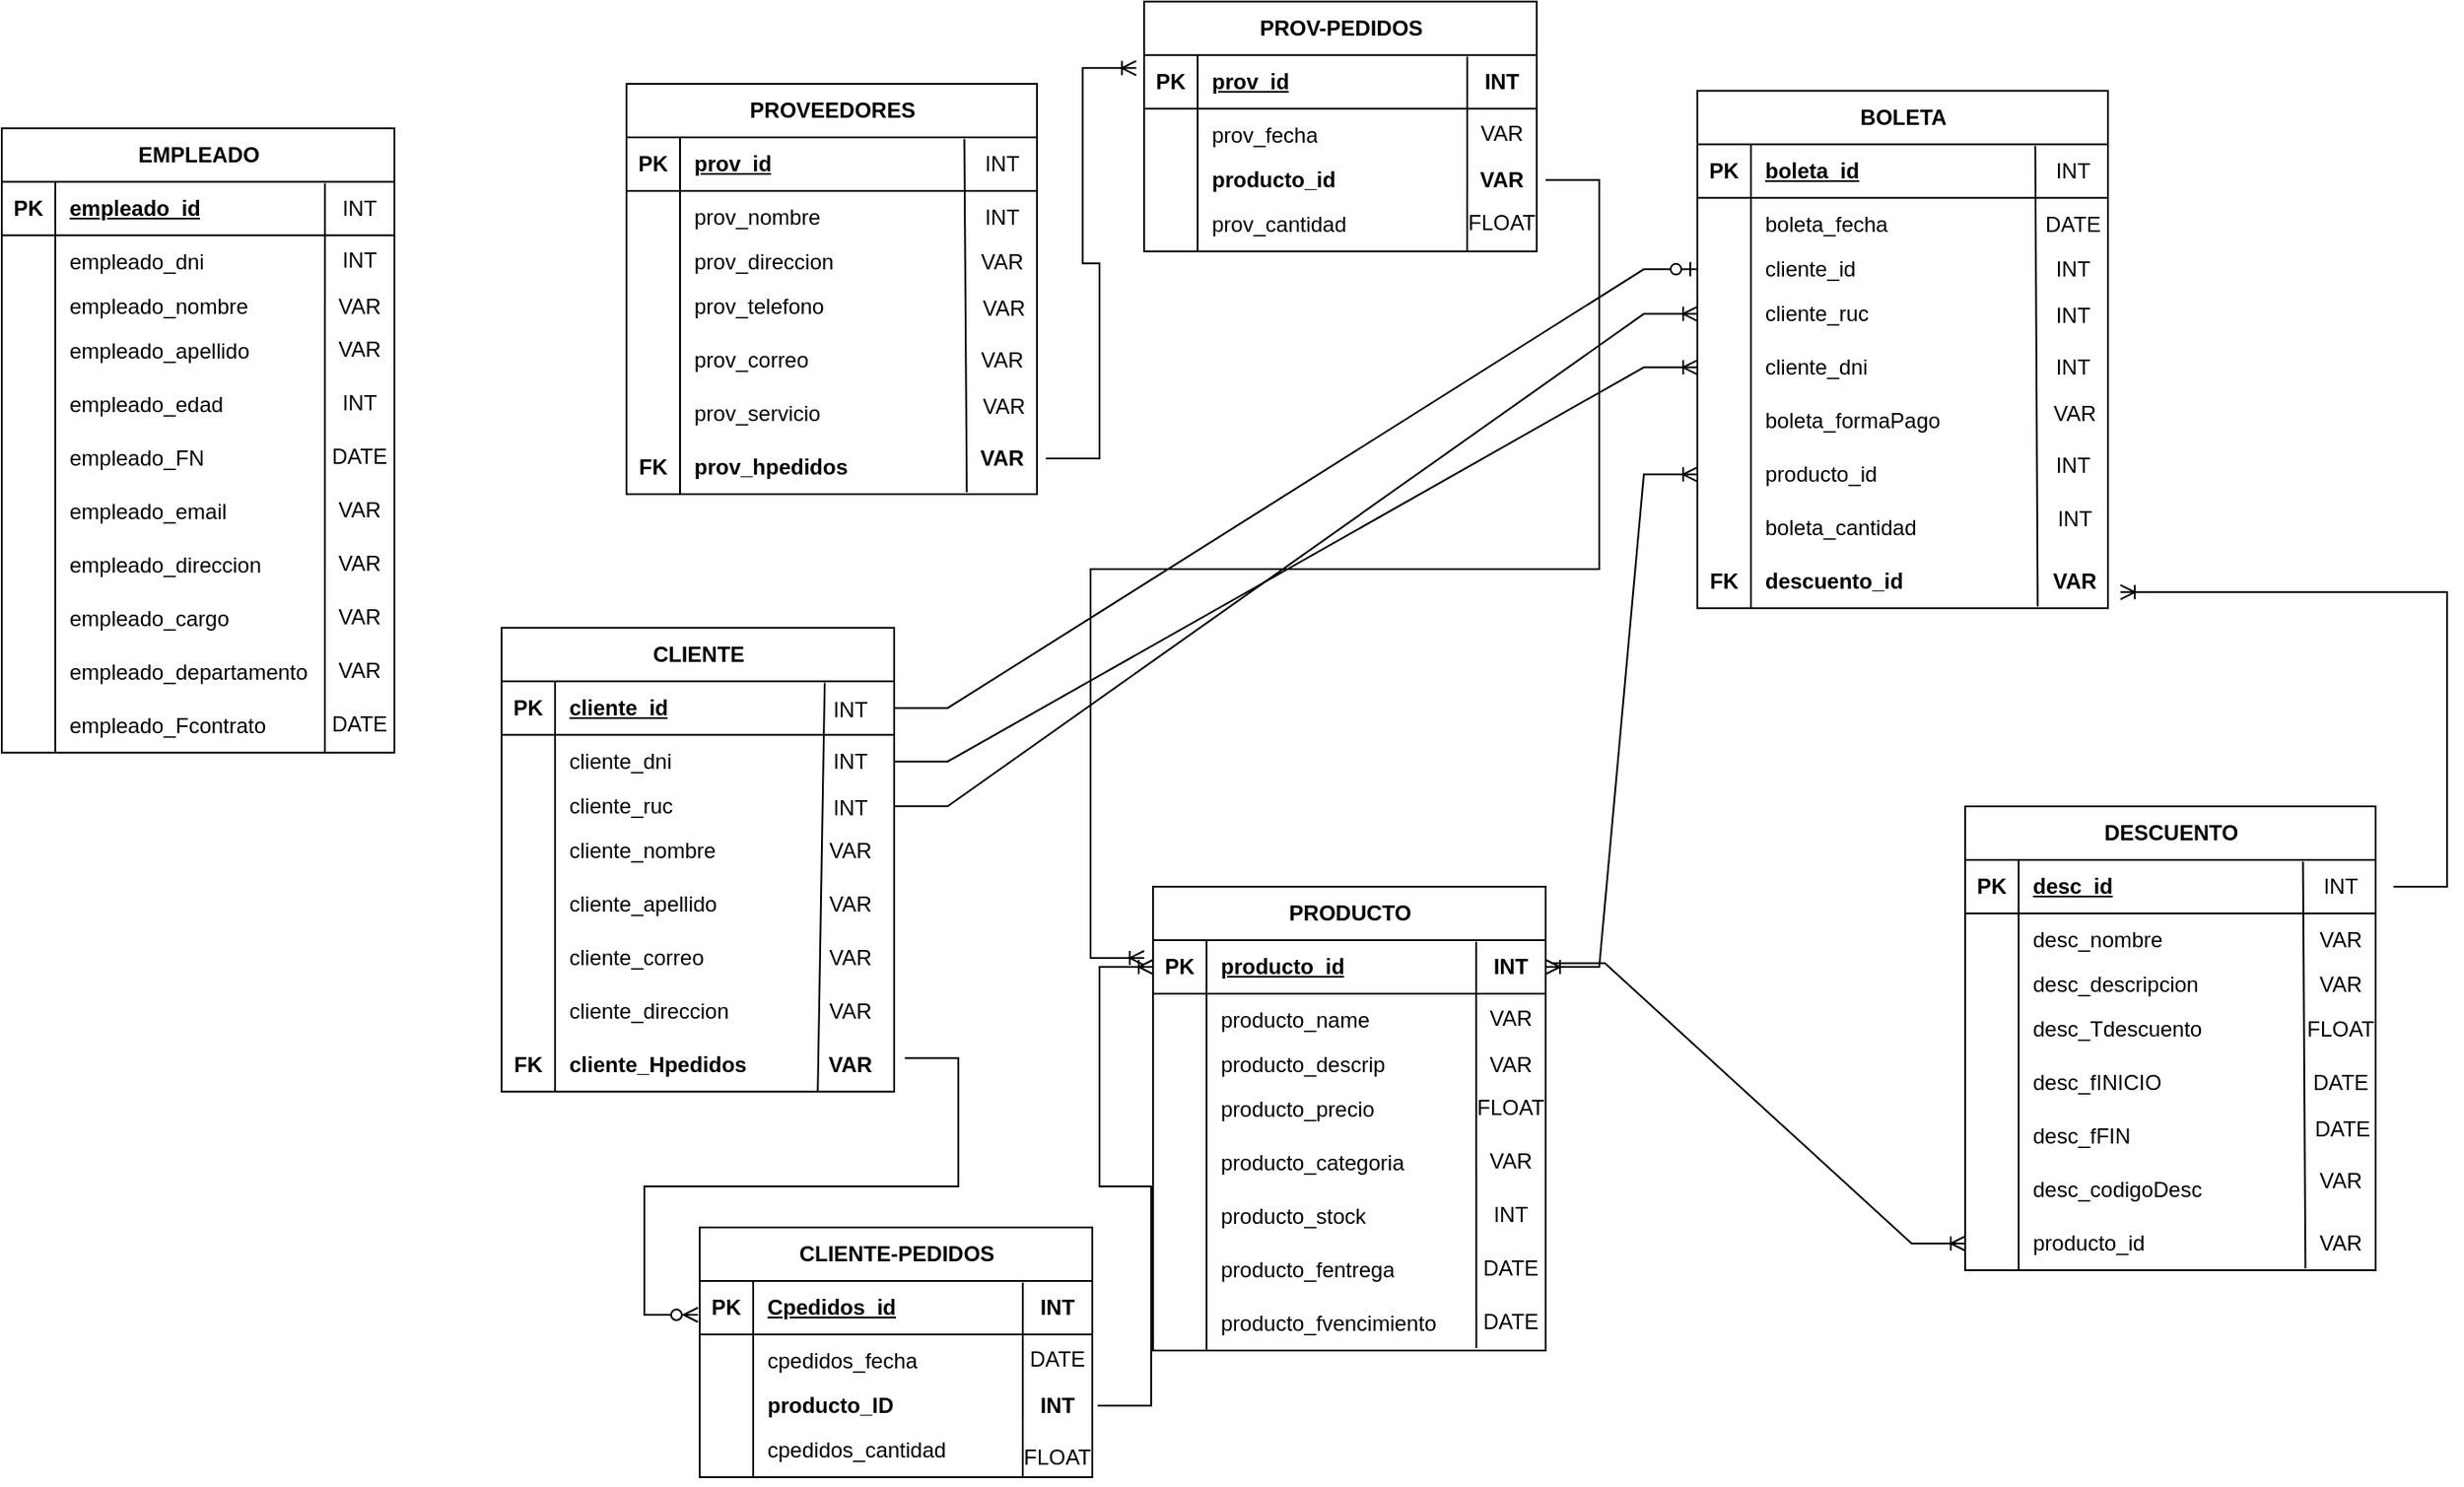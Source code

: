 <mxfile version="21.2.1" type="github">
  <diagram name="Page-1" id="9f46799a-70d6-7492-0946-bef42562c5a5">
    <mxGraphModel dx="2016" dy="1094" grid="1" gridSize="10" guides="1" tooltips="1" connect="1" arrows="1" fold="1" page="1" pageScale="1" pageWidth="1100" pageHeight="850" background="none" math="0" shadow="0">
      <root>
        <mxCell id="0" />
        <mxCell id="1" parent="0" />
        <mxCell id="YQlGCl6CrZmcVzSNkKAH-1" value="EMPLEADO" style="shape=table;startSize=30;container=1;collapsible=1;childLayout=tableLayout;fixedRows=1;rowLines=0;fontStyle=1;align=center;resizeLast=1;html=1;" vertex="1" parent="1">
          <mxGeometry x="220" y="84.92" width="220" height="350" as="geometry" />
        </mxCell>
        <mxCell id="YQlGCl6CrZmcVzSNkKAH-2" value="" style="shape=tableRow;horizontal=0;startSize=0;swimlaneHead=0;swimlaneBody=0;fillColor=none;collapsible=0;dropTarget=0;points=[[0,0.5],[1,0.5]];portConstraint=eastwest;top=0;left=0;right=0;bottom=1;" vertex="1" parent="YQlGCl6CrZmcVzSNkKAH-1">
          <mxGeometry y="30" width="220" height="30" as="geometry" />
        </mxCell>
        <mxCell id="YQlGCl6CrZmcVzSNkKAH-3" value="PK" style="shape=partialRectangle;connectable=0;fillColor=none;top=0;left=0;bottom=0;right=0;fontStyle=1;overflow=hidden;whiteSpace=wrap;html=1;" vertex="1" parent="YQlGCl6CrZmcVzSNkKAH-2">
          <mxGeometry width="30" height="30" as="geometry">
            <mxRectangle width="30" height="30" as="alternateBounds" />
          </mxGeometry>
        </mxCell>
        <mxCell id="YQlGCl6CrZmcVzSNkKAH-4" value="empleado_id" style="shape=partialRectangle;connectable=0;fillColor=none;top=0;left=0;bottom=0;right=0;align=left;spacingLeft=6;fontStyle=5;overflow=hidden;whiteSpace=wrap;html=1;" vertex="1" parent="YQlGCl6CrZmcVzSNkKAH-2">
          <mxGeometry x="30" width="190" height="30" as="geometry">
            <mxRectangle width="190" height="30" as="alternateBounds" />
          </mxGeometry>
        </mxCell>
        <mxCell id="YQlGCl6CrZmcVzSNkKAH-5" value="" style="shape=tableRow;horizontal=0;startSize=0;swimlaneHead=0;swimlaneBody=0;fillColor=none;collapsible=0;dropTarget=0;points=[[0,0.5],[1,0.5]];portConstraint=eastwest;top=0;left=0;right=0;bottom=0;" vertex="1" parent="YQlGCl6CrZmcVzSNkKAH-1">
          <mxGeometry y="60" width="220" height="30" as="geometry" />
        </mxCell>
        <mxCell id="YQlGCl6CrZmcVzSNkKAH-6" value="" style="shape=partialRectangle;connectable=0;fillColor=none;top=0;left=0;bottom=0;right=0;editable=1;overflow=hidden;whiteSpace=wrap;html=1;" vertex="1" parent="YQlGCl6CrZmcVzSNkKAH-5">
          <mxGeometry width="30" height="30" as="geometry">
            <mxRectangle width="30" height="30" as="alternateBounds" />
          </mxGeometry>
        </mxCell>
        <mxCell id="YQlGCl6CrZmcVzSNkKAH-7" value="empleado_dni" style="shape=partialRectangle;connectable=0;fillColor=none;top=0;left=0;bottom=0;right=0;align=left;spacingLeft=6;overflow=hidden;whiteSpace=wrap;html=1;" vertex="1" parent="YQlGCl6CrZmcVzSNkKAH-5">
          <mxGeometry x="30" width="190" height="30" as="geometry">
            <mxRectangle width="190" height="30" as="alternateBounds" />
          </mxGeometry>
        </mxCell>
        <mxCell id="YQlGCl6CrZmcVzSNkKAH-8" value="" style="shape=tableRow;horizontal=0;startSize=0;swimlaneHead=0;swimlaneBody=0;fillColor=none;collapsible=0;dropTarget=0;points=[[0,0.5],[1,0.5]];portConstraint=eastwest;top=0;left=0;right=0;bottom=0;" vertex="1" parent="YQlGCl6CrZmcVzSNkKAH-1">
          <mxGeometry y="90" width="220" height="20" as="geometry" />
        </mxCell>
        <mxCell id="YQlGCl6CrZmcVzSNkKAH-9" value="" style="shape=partialRectangle;connectable=0;fillColor=none;top=0;left=0;bottom=0;right=0;editable=1;overflow=hidden;whiteSpace=wrap;html=1;" vertex="1" parent="YQlGCl6CrZmcVzSNkKAH-8">
          <mxGeometry width="30" height="20" as="geometry">
            <mxRectangle width="30" height="20" as="alternateBounds" />
          </mxGeometry>
        </mxCell>
        <mxCell id="YQlGCl6CrZmcVzSNkKAH-10" value="empleado_nombre" style="shape=partialRectangle;connectable=0;fillColor=none;top=0;left=0;bottom=0;right=0;align=left;spacingLeft=6;overflow=hidden;whiteSpace=wrap;html=1;" vertex="1" parent="YQlGCl6CrZmcVzSNkKAH-8">
          <mxGeometry x="30" width="190" height="20" as="geometry">
            <mxRectangle width="190" height="20" as="alternateBounds" />
          </mxGeometry>
        </mxCell>
        <mxCell id="YQlGCl6CrZmcVzSNkKAH-14" value="" style="shape=tableRow;horizontal=0;startSize=0;swimlaneHead=0;swimlaneBody=0;fillColor=none;collapsible=0;dropTarget=0;points=[[0,0.5],[1,0.5]];portConstraint=eastwest;top=0;left=0;right=0;bottom=0;" vertex="1" parent="YQlGCl6CrZmcVzSNkKAH-1">
          <mxGeometry y="110" width="220" height="30" as="geometry" />
        </mxCell>
        <mxCell id="YQlGCl6CrZmcVzSNkKAH-15" value="" style="shape=partialRectangle;connectable=0;fillColor=none;top=0;left=0;bottom=0;right=0;editable=1;overflow=hidden;whiteSpace=wrap;html=1;" vertex="1" parent="YQlGCl6CrZmcVzSNkKAH-14">
          <mxGeometry width="30" height="30" as="geometry">
            <mxRectangle width="30" height="30" as="alternateBounds" />
          </mxGeometry>
        </mxCell>
        <mxCell id="YQlGCl6CrZmcVzSNkKAH-16" value="empleado_apellido" style="shape=partialRectangle;connectable=0;fillColor=none;top=0;left=0;bottom=0;right=0;align=left;spacingLeft=6;overflow=hidden;whiteSpace=wrap;html=1;" vertex="1" parent="YQlGCl6CrZmcVzSNkKAH-14">
          <mxGeometry x="30" width="190" height="30" as="geometry">
            <mxRectangle width="190" height="30" as="alternateBounds" />
          </mxGeometry>
        </mxCell>
        <mxCell id="YQlGCl6CrZmcVzSNkKAH-17" value="" style="shape=tableRow;horizontal=0;startSize=0;swimlaneHead=0;swimlaneBody=0;fillColor=none;collapsible=0;dropTarget=0;points=[[0,0.5],[1,0.5]];portConstraint=eastwest;top=0;left=0;right=0;bottom=0;" vertex="1" parent="YQlGCl6CrZmcVzSNkKAH-1">
          <mxGeometry y="140" width="220" height="30" as="geometry" />
        </mxCell>
        <mxCell id="YQlGCl6CrZmcVzSNkKAH-18" value="" style="shape=partialRectangle;connectable=0;fillColor=none;top=0;left=0;bottom=0;right=0;editable=1;overflow=hidden;whiteSpace=wrap;html=1;" vertex="1" parent="YQlGCl6CrZmcVzSNkKAH-17">
          <mxGeometry width="30" height="30" as="geometry">
            <mxRectangle width="30" height="30" as="alternateBounds" />
          </mxGeometry>
        </mxCell>
        <mxCell id="YQlGCl6CrZmcVzSNkKAH-19" value="empleado_edad" style="shape=partialRectangle;connectable=0;fillColor=none;top=0;left=0;bottom=0;right=0;align=left;spacingLeft=6;overflow=hidden;whiteSpace=wrap;html=1;" vertex="1" parent="YQlGCl6CrZmcVzSNkKAH-17">
          <mxGeometry x="30" width="190" height="30" as="geometry">
            <mxRectangle width="190" height="30" as="alternateBounds" />
          </mxGeometry>
        </mxCell>
        <mxCell id="YQlGCl6CrZmcVzSNkKAH-20" value="" style="shape=tableRow;horizontal=0;startSize=0;swimlaneHead=0;swimlaneBody=0;fillColor=none;collapsible=0;dropTarget=0;points=[[0,0.5],[1,0.5]];portConstraint=eastwest;top=0;left=0;right=0;bottom=0;" vertex="1" parent="YQlGCl6CrZmcVzSNkKAH-1">
          <mxGeometry y="170" width="220" height="30" as="geometry" />
        </mxCell>
        <mxCell id="YQlGCl6CrZmcVzSNkKAH-21" value="" style="shape=partialRectangle;connectable=0;fillColor=none;top=0;left=0;bottom=0;right=0;editable=1;overflow=hidden;whiteSpace=wrap;html=1;" vertex="1" parent="YQlGCl6CrZmcVzSNkKAH-20">
          <mxGeometry width="30" height="30" as="geometry">
            <mxRectangle width="30" height="30" as="alternateBounds" />
          </mxGeometry>
        </mxCell>
        <mxCell id="YQlGCl6CrZmcVzSNkKAH-22" value="empleado_FN" style="shape=partialRectangle;connectable=0;fillColor=none;top=0;left=0;bottom=0;right=0;align=left;spacingLeft=6;overflow=hidden;whiteSpace=wrap;html=1;" vertex="1" parent="YQlGCl6CrZmcVzSNkKAH-20">
          <mxGeometry x="30" width="190" height="30" as="geometry">
            <mxRectangle width="190" height="30" as="alternateBounds" />
          </mxGeometry>
        </mxCell>
        <mxCell id="YQlGCl6CrZmcVzSNkKAH-23" value="" style="shape=tableRow;horizontal=0;startSize=0;swimlaneHead=0;swimlaneBody=0;fillColor=none;collapsible=0;dropTarget=0;points=[[0,0.5],[1,0.5]];portConstraint=eastwest;top=0;left=0;right=0;bottom=0;" vertex="1" parent="YQlGCl6CrZmcVzSNkKAH-1">
          <mxGeometry y="200" width="220" height="30" as="geometry" />
        </mxCell>
        <mxCell id="YQlGCl6CrZmcVzSNkKAH-24" value="" style="shape=partialRectangle;connectable=0;fillColor=none;top=0;left=0;bottom=0;right=0;editable=1;overflow=hidden;whiteSpace=wrap;html=1;" vertex="1" parent="YQlGCl6CrZmcVzSNkKAH-23">
          <mxGeometry width="30" height="30" as="geometry">
            <mxRectangle width="30" height="30" as="alternateBounds" />
          </mxGeometry>
        </mxCell>
        <mxCell id="YQlGCl6CrZmcVzSNkKAH-25" value="empleado_email" style="shape=partialRectangle;connectable=0;fillColor=none;top=0;left=0;bottom=0;right=0;align=left;spacingLeft=6;overflow=hidden;whiteSpace=wrap;html=1;" vertex="1" parent="YQlGCl6CrZmcVzSNkKAH-23">
          <mxGeometry x="30" width="190" height="30" as="geometry">
            <mxRectangle width="190" height="30" as="alternateBounds" />
          </mxGeometry>
        </mxCell>
        <mxCell id="YQlGCl6CrZmcVzSNkKAH-26" value="" style="shape=tableRow;horizontal=0;startSize=0;swimlaneHead=0;swimlaneBody=0;fillColor=none;collapsible=0;dropTarget=0;points=[[0,0.5],[1,0.5]];portConstraint=eastwest;top=0;left=0;right=0;bottom=0;" vertex="1" parent="YQlGCl6CrZmcVzSNkKAH-1">
          <mxGeometry y="230" width="220" height="30" as="geometry" />
        </mxCell>
        <mxCell id="YQlGCl6CrZmcVzSNkKAH-27" value="" style="shape=partialRectangle;connectable=0;fillColor=none;top=0;left=0;bottom=0;right=0;editable=1;overflow=hidden;whiteSpace=wrap;html=1;" vertex="1" parent="YQlGCl6CrZmcVzSNkKAH-26">
          <mxGeometry width="30" height="30" as="geometry">
            <mxRectangle width="30" height="30" as="alternateBounds" />
          </mxGeometry>
        </mxCell>
        <mxCell id="YQlGCl6CrZmcVzSNkKAH-28" value="empleado_direccion" style="shape=partialRectangle;connectable=0;fillColor=none;top=0;left=0;bottom=0;right=0;align=left;spacingLeft=6;overflow=hidden;whiteSpace=wrap;html=1;" vertex="1" parent="YQlGCl6CrZmcVzSNkKAH-26">
          <mxGeometry x="30" width="190" height="30" as="geometry">
            <mxRectangle width="190" height="30" as="alternateBounds" />
          </mxGeometry>
        </mxCell>
        <mxCell id="YQlGCl6CrZmcVzSNkKAH-29" value="" style="shape=tableRow;horizontal=0;startSize=0;swimlaneHead=0;swimlaneBody=0;fillColor=none;collapsible=0;dropTarget=0;points=[[0,0.5],[1,0.5]];portConstraint=eastwest;top=0;left=0;right=0;bottom=0;" vertex="1" parent="YQlGCl6CrZmcVzSNkKAH-1">
          <mxGeometry y="260" width="220" height="30" as="geometry" />
        </mxCell>
        <mxCell id="YQlGCl6CrZmcVzSNkKAH-30" value="" style="shape=partialRectangle;connectable=0;fillColor=none;top=0;left=0;bottom=0;right=0;editable=1;overflow=hidden;whiteSpace=wrap;html=1;" vertex="1" parent="YQlGCl6CrZmcVzSNkKAH-29">
          <mxGeometry width="30" height="30" as="geometry">
            <mxRectangle width="30" height="30" as="alternateBounds" />
          </mxGeometry>
        </mxCell>
        <mxCell id="YQlGCl6CrZmcVzSNkKAH-31" value="empleado_cargo" style="shape=partialRectangle;connectable=0;fillColor=none;top=0;left=0;bottom=0;right=0;align=left;spacingLeft=6;overflow=hidden;whiteSpace=wrap;html=1;" vertex="1" parent="YQlGCl6CrZmcVzSNkKAH-29">
          <mxGeometry x="30" width="190" height="30" as="geometry">
            <mxRectangle width="190" height="30" as="alternateBounds" />
          </mxGeometry>
        </mxCell>
        <mxCell id="YQlGCl6CrZmcVzSNkKAH-32" value="" style="shape=tableRow;horizontal=0;startSize=0;swimlaneHead=0;swimlaneBody=0;fillColor=none;collapsible=0;dropTarget=0;points=[[0,0.5],[1,0.5]];portConstraint=eastwest;top=0;left=0;right=0;bottom=0;" vertex="1" parent="YQlGCl6CrZmcVzSNkKAH-1">
          <mxGeometry y="290" width="220" height="30" as="geometry" />
        </mxCell>
        <mxCell id="YQlGCl6CrZmcVzSNkKAH-33" value="" style="shape=partialRectangle;connectable=0;fillColor=none;top=0;left=0;bottom=0;right=0;editable=1;overflow=hidden;whiteSpace=wrap;html=1;" vertex="1" parent="YQlGCl6CrZmcVzSNkKAH-32">
          <mxGeometry width="30" height="30" as="geometry">
            <mxRectangle width="30" height="30" as="alternateBounds" />
          </mxGeometry>
        </mxCell>
        <mxCell id="YQlGCl6CrZmcVzSNkKAH-34" value="empleado_departamento" style="shape=partialRectangle;connectable=0;fillColor=none;top=0;left=0;bottom=0;right=0;align=left;spacingLeft=6;overflow=hidden;whiteSpace=wrap;html=1;" vertex="1" parent="YQlGCl6CrZmcVzSNkKAH-32">
          <mxGeometry x="30" width="190" height="30" as="geometry">
            <mxRectangle width="190" height="30" as="alternateBounds" />
          </mxGeometry>
        </mxCell>
        <mxCell id="YQlGCl6CrZmcVzSNkKAH-11" value="" style="shape=tableRow;horizontal=0;startSize=0;swimlaneHead=0;swimlaneBody=0;fillColor=none;collapsible=0;dropTarget=0;points=[[0,0.5],[1,0.5]];portConstraint=eastwest;top=0;left=0;right=0;bottom=0;" vertex="1" parent="YQlGCl6CrZmcVzSNkKAH-1">
          <mxGeometry y="320" width="220" height="30" as="geometry" />
        </mxCell>
        <mxCell id="YQlGCl6CrZmcVzSNkKAH-12" value="" style="shape=partialRectangle;connectable=0;fillColor=none;top=0;left=0;bottom=0;right=0;editable=1;overflow=hidden;whiteSpace=wrap;html=1;" vertex="1" parent="YQlGCl6CrZmcVzSNkKAH-11">
          <mxGeometry width="30" height="30" as="geometry">
            <mxRectangle width="30" height="30" as="alternateBounds" />
          </mxGeometry>
        </mxCell>
        <mxCell id="YQlGCl6CrZmcVzSNkKAH-13" value="empleado_Fcontrato" style="shape=partialRectangle;connectable=0;fillColor=none;top=0;left=0;bottom=0;right=0;align=left;spacingLeft=6;overflow=hidden;whiteSpace=wrap;html=1;" vertex="1" parent="YQlGCl6CrZmcVzSNkKAH-11">
          <mxGeometry x="30" width="190" height="30" as="geometry">
            <mxRectangle width="190" height="30" as="alternateBounds" />
          </mxGeometry>
        </mxCell>
        <mxCell id="YQlGCl6CrZmcVzSNkKAH-35" value="" style="endArrow=none;html=1;rounded=0;exitX=0.823;exitY=0.029;exitDx=0;exitDy=0;exitPerimeter=0;" edge="1" parent="1" source="YQlGCl6CrZmcVzSNkKAH-2">
          <mxGeometry relative="1" as="geometry">
            <mxPoint x="480" y="144.92" as="sourcePoint" />
            <mxPoint x="401" y="434.92" as="targetPoint" />
          </mxGeometry>
        </mxCell>
        <mxCell id="YQlGCl6CrZmcVzSNkKAH-37" value="INT" style="text;html=1;align=center;verticalAlign=middle;resizable=0;points=[];autosize=1;strokeColor=none;fillColor=none;" vertex="1" parent="1">
          <mxGeometry x="400" y="114.92" width="40" height="30" as="geometry" />
        </mxCell>
        <mxCell id="YQlGCl6CrZmcVzSNkKAH-38" value="INT" style="text;html=1;align=center;verticalAlign=middle;resizable=0;points=[];autosize=1;strokeColor=none;fillColor=none;" vertex="1" parent="1">
          <mxGeometry x="400" y="143.92" width="40" height="30" as="geometry" />
        </mxCell>
        <mxCell id="YQlGCl6CrZmcVzSNkKAH-39" value="VAR" style="text;html=1;align=center;verticalAlign=middle;resizable=0;points=[];autosize=1;strokeColor=none;fillColor=none;" vertex="1" parent="1">
          <mxGeometry x="395" y="169.92" width="50" height="30" as="geometry" />
        </mxCell>
        <mxCell id="YQlGCl6CrZmcVzSNkKAH-40" value="VAR" style="text;html=1;align=center;verticalAlign=middle;resizable=0;points=[];autosize=1;strokeColor=none;fillColor=none;" vertex="1" parent="1">
          <mxGeometry x="395" y="193.92" width="50" height="30" as="geometry" />
        </mxCell>
        <mxCell id="YQlGCl6CrZmcVzSNkKAH-41" value="INT" style="text;html=1;align=center;verticalAlign=middle;resizable=0;points=[];autosize=1;strokeColor=none;fillColor=none;" vertex="1" parent="1">
          <mxGeometry x="400" y="223.92" width="40" height="30" as="geometry" />
        </mxCell>
        <mxCell id="YQlGCl6CrZmcVzSNkKAH-42" value="DATE" style="text;html=1;align=center;verticalAlign=middle;resizable=0;points=[];autosize=1;strokeColor=none;fillColor=none;" vertex="1" parent="1">
          <mxGeometry x="395" y="253.92" width="50" height="30" as="geometry" />
        </mxCell>
        <mxCell id="YQlGCl6CrZmcVzSNkKAH-43" value="VAR" style="text;html=1;align=center;verticalAlign=middle;resizable=0;points=[];autosize=1;strokeColor=none;fillColor=none;" vertex="1" parent="1">
          <mxGeometry x="395" y="283.92" width="50" height="30" as="geometry" />
        </mxCell>
        <mxCell id="YQlGCl6CrZmcVzSNkKAH-44" value="VAR" style="text;html=1;align=center;verticalAlign=middle;resizable=0;points=[];autosize=1;strokeColor=none;fillColor=none;" vertex="1" parent="1">
          <mxGeometry x="395" y="313.92" width="50" height="30" as="geometry" />
        </mxCell>
        <mxCell id="YQlGCl6CrZmcVzSNkKAH-45" value="VAR" style="text;html=1;align=center;verticalAlign=middle;resizable=0;points=[];autosize=1;strokeColor=none;fillColor=none;" vertex="1" parent="1">
          <mxGeometry x="395" y="343.92" width="50" height="30" as="geometry" />
        </mxCell>
        <mxCell id="YQlGCl6CrZmcVzSNkKAH-46" value="VAR" style="text;html=1;align=center;verticalAlign=middle;resizable=0;points=[];autosize=1;strokeColor=none;fillColor=none;" vertex="1" parent="1">
          <mxGeometry x="395" y="373.92" width="50" height="30" as="geometry" />
        </mxCell>
        <mxCell id="YQlGCl6CrZmcVzSNkKAH-48" value="DATE" style="text;html=1;align=center;verticalAlign=middle;resizable=0;points=[];autosize=1;strokeColor=none;fillColor=none;" vertex="1" parent="1">
          <mxGeometry x="395" y="403.92" width="50" height="30" as="geometry" />
        </mxCell>
        <mxCell id="YQlGCl6CrZmcVzSNkKAH-49" value="CLIENTE" style="shape=table;startSize=30;container=1;collapsible=1;childLayout=tableLayout;fixedRows=1;rowLines=0;fontStyle=1;align=center;resizeLast=1;html=1;" vertex="1" parent="1">
          <mxGeometry x="500" y="364.85" width="220" height="260" as="geometry" />
        </mxCell>
        <mxCell id="YQlGCl6CrZmcVzSNkKAH-50" value="" style="shape=tableRow;horizontal=0;startSize=0;swimlaneHead=0;swimlaneBody=0;fillColor=none;collapsible=0;dropTarget=0;points=[[0,0.5],[1,0.5]];portConstraint=eastwest;top=0;left=0;right=0;bottom=1;" vertex="1" parent="YQlGCl6CrZmcVzSNkKAH-49">
          <mxGeometry y="30" width="220" height="30" as="geometry" />
        </mxCell>
        <mxCell id="YQlGCl6CrZmcVzSNkKAH-51" value="PK" style="shape=partialRectangle;connectable=0;fillColor=none;top=0;left=0;bottom=0;right=0;fontStyle=1;overflow=hidden;whiteSpace=wrap;html=1;" vertex="1" parent="YQlGCl6CrZmcVzSNkKAH-50">
          <mxGeometry width="30" height="30" as="geometry">
            <mxRectangle width="30" height="30" as="alternateBounds" />
          </mxGeometry>
        </mxCell>
        <mxCell id="YQlGCl6CrZmcVzSNkKAH-52" value="cliente_id" style="shape=partialRectangle;connectable=0;fillColor=none;top=0;left=0;bottom=0;right=0;align=left;spacingLeft=6;fontStyle=5;overflow=hidden;whiteSpace=wrap;html=1;" vertex="1" parent="YQlGCl6CrZmcVzSNkKAH-50">
          <mxGeometry x="30" width="190" height="30" as="geometry">
            <mxRectangle width="190" height="30" as="alternateBounds" />
          </mxGeometry>
        </mxCell>
        <mxCell id="YQlGCl6CrZmcVzSNkKAH-53" value="" style="shape=tableRow;horizontal=0;startSize=0;swimlaneHead=0;swimlaneBody=0;fillColor=none;collapsible=0;dropTarget=0;points=[[0,0.5],[1,0.5]];portConstraint=eastwest;top=0;left=0;right=0;bottom=0;" vertex="1" parent="YQlGCl6CrZmcVzSNkKAH-49">
          <mxGeometry y="60" width="220" height="30" as="geometry" />
        </mxCell>
        <mxCell id="YQlGCl6CrZmcVzSNkKAH-54" value="" style="shape=partialRectangle;connectable=0;fillColor=none;top=0;left=0;bottom=0;right=0;editable=1;overflow=hidden;whiteSpace=wrap;html=1;" vertex="1" parent="YQlGCl6CrZmcVzSNkKAH-53">
          <mxGeometry width="30" height="30" as="geometry">
            <mxRectangle width="30" height="30" as="alternateBounds" />
          </mxGeometry>
        </mxCell>
        <mxCell id="YQlGCl6CrZmcVzSNkKAH-55" value="cliente_dni" style="shape=partialRectangle;connectable=0;fillColor=none;top=0;left=0;bottom=0;right=0;align=left;spacingLeft=6;overflow=hidden;whiteSpace=wrap;html=1;" vertex="1" parent="YQlGCl6CrZmcVzSNkKAH-53">
          <mxGeometry x="30" width="190" height="30" as="geometry">
            <mxRectangle width="190" height="30" as="alternateBounds" />
          </mxGeometry>
        </mxCell>
        <mxCell id="YQlGCl6CrZmcVzSNkKAH-56" value="" style="shape=tableRow;horizontal=0;startSize=0;swimlaneHead=0;swimlaneBody=0;fillColor=none;collapsible=0;dropTarget=0;points=[[0,0.5],[1,0.5]];portConstraint=eastwest;top=0;left=0;right=0;bottom=0;" vertex="1" parent="YQlGCl6CrZmcVzSNkKAH-49">
          <mxGeometry y="90" width="220" height="20" as="geometry" />
        </mxCell>
        <mxCell id="YQlGCl6CrZmcVzSNkKAH-57" value="" style="shape=partialRectangle;connectable=0;fillColor=none;top=0;left=0;bottom=0;right=0;editable=1;overflow=hidden;whiteSpace=wrap;html=1;" vertex="1" parent="YQlGCl6CrZmcVzSNkKAH-56">
          <mxGeometry width="30" height="20" as="geometry">
            <mxRectangle width="30" height="20" as="alternateBounds" />
          </mxGeometry>
        </mxCell>
        <mxCell id="YQlGCl6CrZmcVzSNkKAH-58" value="cliente_ruc" style="shape=partialRectangle;connectable=0;fillColor=none;top=0;left=0;bottom=0;right=0;align=left;spacingLeft=6;overflow=hidden;whiteSpace=wrap;html=1;" vertex="1" parent="YQlGCl6CrZmcVzSNkKAH-56">
          <mxGeometry x="30" width="190" height="20" as="geometry">
            <mxRectangle width="190" height="20" as="alternateBounds" />
          </mxGeometry>
        </mxCell>
        <mxCell id="YQlGCl6CrZmcVzSNkKAH-59" value="" style="shape=tableRow;horizontal=0;startSize=0;swimlaneHead=0;swimlaneBody=0;fillColor=none;collapsible=0;dropTarget=0;points=[[0,0.5],[1,0.5]];portConstraint=eastwest;top=0;left=0;right=0;bottom=0;" vertex="1" parent="YQlGCl6CrZmcVzSNkKAH-49">
          <mxGeometry y="110" width="220" height="30" as="geometry" />
        </mxCell>
        <mxCell id="YQlGCl6CrZmcVzSNkKAH-60" value="" style="shape=partialRectangle;connectable=0;fillColor=none;top=0;left=0;bottom=0;right=0;editable=1;overflow=hidden;whiteSpace=wrap;html=1;" vertex="1" parent="YQlGCl6CrZmcVzSNkKAH-59">
          <mxGeometry width="30" height="30" as="geometry">
            <mxRectangle width="30" height="30" as="alternateBounds" />
          </mxGeometry>
        </mxCell>
        <mxCell id="YQlGCl6CrZmcVzSNkKAH-61" value="cliente_nombre" style="shape=partialRectangle;connectable=0;fillColor=none;top=0;left=0;bottom=0;right=0;align=left;spacingLeft=6;overflow=hidden;whiteSpace=wrap;html=1;" vertex="1" parent="YQlGCl6CrZmcVzSNkKAH-59">
          <mxGeometry x="30" width="190" height="30" as="geometry">
            <mxRectangle width="190" height="30" as="alternateBounds" />
          </mxGeometry>
        </mxCell>
        <mxCell id="YQlGCl6CrZmcVzSNkKAH-62" value="" style="shape=tableRow;horizontal=0;startSize=0;swimlaneHead=0;swimlaneBody=0;fillColor=none;collapsible=0;dropTarget=0;points=[[0,0.5],[1,0.5]];portConstraint=eastwest;top=0;left=0;right=0;bottom=0;" vertex="1" parent="YQlGCl6CrZmcVzSNkKAH-49">
          <mxGeometry y="140" width="220" height="30" as="geometry" />
        </mxCell>
        <mxCell id="YQlGCl6CrZmcVzSNkKAH-63" value="" style="shape=partialRectangle;connectable=0;fillColor=none;top=0;left=0;bottom=0;right=0;editable=1;overflow=hidden;whiteSpace=wrap;html=1;" vertex="1" parent="YQlGCl6CrZmcVzSNkKAH-62">
          <mxGeometry width="30" height="30" as="geometry">
            <mxRectangle width="30" height="30" as="alternateBounds" />
          </mxGeometry>
        </mxCell>
        <mxCell id="YQlGCl6CrZmcVzSNkKAH-64" value="cliente_apellido" style="shape=partialRectangle;connectable=0;fillColor=none;top=0;left=0;bottom=0;right=0;align=left;spacingLeft=6;overflow=hidden;whiteSpace=wrap;html=1;" vertex="1" parent="YQlGCl6CrZmcVzSNkKAH-62">
          <mxGeometry x="30" width="190" height="30" as="geometry">
            <mxRectangle width="190" height="30" as="alternateBounds" />
          </mxGeometry>
        </mxCell>
        <mxCell id="YQlGCl6CrZmcVzSNkKAH-65" value="" style="shape=tableRow;horizontal=0;startSize=0;swimlaneHead=0;swimlaneBody=0;fillColor=none;collapsible=0;dropTarget=0;points=[[0,0.5],[1,0.5]];portConstraint=eastwest;top=0;left=0;right=0;bottom=0;" vertex="1" parent="YQlGCl6CrZmcVzSNkKAH-49">
          <mxGeometry y="170" width="220" height="30" as="geometry" />
        </mxCell>
        <mxCell id="YQlGCl6CrZmcVzSNkKAH-66" value="" style="shape=partialRectangle;connectable=0;fillColor=none;top=0;left=0;bottom=0;right=0;editable=1;overflow=hidden;whiteSpace=wrap;html=1;" vertex="1" parent="YQlGCl6CrZmcVzSNkKAH-65">
          <mxGeometry width="30" height="30" as="geometry">
            <mxRectangle width="30" height="30" as="alternateBounds" />
          </mxGeometry>
        </mxCell>
        <mxCell id="YQlGCl6CrZmcVzSNkKAH-67" value="cliente_correo" style="shape=partialRectangle;connectable=0;fillColor=none;top=0;left=0;bottom=0;right=0;align=left;spacingLeft=6;overflow=hidden;whiteSpace=wrap;html=1;" vertex="1" parent="YQlGCl6CrZmcVzSNkKAH-65">
          <mxGeometry x="30" width="190" height="30" as="geometry">
            <mxRectangle width="190" height="30" as="alternateBounds" />
          </mxGeometry>
        </mxCell>
        <mxCell id="YQlGCl6CrZmcVzSNkKAH-68" value="" style="shape=tableRow;horizontal=0;startSize=0;swimlaneHead=0;swimlaneBody=0;fillColor=none;collapsible=0;dropTarget=0;points=[[0,0.5],[1,0.5]];portConstraint=eastwest;top=0;left=0;right=0;bottom=0;" vertex="1" parent="YQlGCl6CrZmcVzSNkKAH-49">
          <mxGeometry y="200" width="220" height="30" as="geometry" />
        </mxCell>
        <mxCell id="YQlGCl6CrZmcVzSNkKAH-69" value="" style="shape=partialRectangle;connectable=0;fillColor=none;top=0;left=0;bottom=0;right=0;editable=1;overflow=hidden;whiteSpace=wrap;html=1;" vertex="1" parent="YQlGCl6CrZmcVzSNkKAH-68">
          <mxGeometry width="30" height="30" as="geometry">
            <mxRectangle width="30" height="30" as="alternateBounds" />
          </mxGeometry>
        </mxCell>
        <mxCell id="YQlGCl6CrZmcVzSNkKAH-70" value="cliente_direccion" style="shape=partialRectangle;connectable=0;fillColor=none;top=0;left=0;bottom=0;right=0;align=left;spacingLeft=6;overflow=hidden;whiteSpace=wrap;html=1;" vertex="1" parent="YQlGCl6CrZmcVzSNkKAH-68">
          <mxGeometry x="30" width="190" height="30" as="geometry">
            <mxRectangle width="190" height="30" as="alternateBounds" />
          </mxGeometry>
        </mxCell>
        <mxCell id="YQlGCl6CrZmcVzSNkKAH-71" value="" style="shape=tableRow;horizontal=0;startSize=0;swimlaneHead=0;swimlaneBody=0;fillColor=none;collapsible=0;dropTarget=0;points=[[0,0.5],[1,0.5]];portConstraint=eastwest;top=0;left=0;right=0;bottom=0;" vertex="1" parent="YQlGCl6CrZmcVzSNkKAH-49">
          <mxGeometry y="230" width="220" height="30" as="geometry" />
        </mxCell>
        <mxCell id="YQlGCl6CrZmcVzSNkKAH-72" value="&lt;b&gt;FK&lt;/b&gt;" style="shape=partialRectangle;connectable=0;fillColor=none;top=0;left=0;bottom=0;right=0;editable=1;overflow=hidden;whiteSpace=wrap;html=1;" vertex="1" parent="YQlGCl6CrZmcVzSNkKAH-71">
          <mxGeometry width="30" height="30" as="geometry">
            <mxRectangle width="30" height="30" as="alternateBounds" />
          </mxGeometry>
        </mxCell>
        <mxCell id="YQlGCl6CrZmcVzSNkKAH-73" value="&lt;b&gt;cliente_Hpedidos&lt;/b&gt;" style="shape=partialRectangle;connectable=0;fillColor=none;top=0;left=0;bottom=0;right=0;align=left;spacingLeft=6;overflow=hidden;whiteSpace=wrap;html=1;" vertex="1" parent="YQlGCl6CrZmcVzSNkKAH-71">
          <mxGeometry x="30" width="190" height="30" as="geometry">
            <mxRectangle width="190" height="30" as="alternateBounds" />
          </mxGeometry>
        </mxCell>
        <mxCell id="YQlGCl6CrZmcVzSNkKAH-83" value="" style="endArrow=none;html=1;rounded=0;exitX=0.823;exitY=0.029;exitDx=0;exitDy=0;exitPerimeter=0;entryX=0.143;entryY=1.005;entryDx=0;entryDy=0;entryPerimeter=0;" edge="1" parent="1" source="YQlGCl6CrZmcVzSNkKAH-50" target="YQlGCl6CrZmcVzSNkKAH-91">
          <mxGeometry relative="1" as="geometry">
            <mxPoint x="755" y="425.85" as="sourcePoint" />
            <mxPoint x="676" y="715.85" as="targetPoint" />
          </mxGeometry>
        </mxCell>
        <mxCell id="YQlGCl6CrZmcVzSNkKAH-84" value="INT" style="text;html=1;align=center;verticalAlign=middle;resizable=0;points=[];autosize=1;strokeColor=none;fillColor=none;" vertex="1" parent="1">
          <mxGeometry x="675" y="395.85" width="40" height="30" as="geometry" />
        </mxCell>
        <mxCell id="YQlGCl6CrZmcVzSNkKAH-85" value="INT" style="text;html=1;align=center;verticalAlign=middle;resizable=0;points=[];autosize=1;strokeColor=none;fillColor=none;" vertex="1" parent="1">
          <mxGeometry x="675" y="424.85" width="40" height="30" as="geometry" />
        </mxCell>
        <mxCell id="YQlGCl6CrZmcVzSNkKAH-86" value="INT" style="text;html=1;align=center;verticalAlign=middle;resizable=0;points=[];autosize=1;strokeColor=none;fillColor=none;" vertex="1" parent="1">
          <mxGeometry x="675" y="450.85" width="40" height="30" as="geometry" />
        </mxCell>
        <mxCell id="YQlGCl6CrZmcVzSNkKAH-87" value="VAR" style="text;html=1;align=center;verticalAlign=middle;resizable=0;points=[];autosize=1;strokeColor=none;fillColor=none;" vertex="1" parent="1">
          <mxGeometry x="670" y="474.85" width="50" height="30" as="geometry" />
        </mxCell>
        <mxCell id="YQlGCl6CrZmcVzSNkKAH-88" value="VAR" style="text;html=1;align=center;verticalAlign=middle;resizable=0;points=[];autosize=1;strokeColor=none;fillColor=none;" vertex="1" parent="1">
          <mxGeometry x="670" y="504.85" width="50" height="30" as="geometry" />
        </mxCell>
        <mxCell id="YQlGCl6CrZmcVzSNkKAH-89" value="VAR" style="text;html=1;align=center;verticalAlign=middle;resizable=0;points=[];autosize=1;strokeColor=none;fillColor=none;" vertex="1" parent="1">
          <mxGeometry x="670" y="534.85" width="50" height="30" as="geometry" />
        </mxCell>
        <mxCell id="YQlGCl6CrZmcVzSNkKAH-90" value="VAR" style="text;html=1;align=center;verticalAlign=middle;resizable=0;points=[];autosize=1;strokeColor=none;fillColor=none;" vertex="1" parent="1">
          <mxGeometry x="670" y="564.85" width="50" height="30" as="geometry" />
        </mxCell>
        <mxCell id="YQlGCl6CrZmcVzSNkKAH-91" value="&lt;b&gt;VAR&lt;/b&gt;" style="text;html=1;align=center;verticalAlign=middle;resizable=0;points=[];autosize=1;strokeColor=none;fillColor=none;" vertex="1" parent="1">
          <mxGeometry x="670" y="594.85" width="50" height="30" as="geometry" />
        </mxCell>
        <mxCell id="YQlGCl6CrZmcVzSNkKAH-95" value="PROVEEDORES" style="shape=table;startSize=30;container=1;collapsible=1;childLayout=tableLayout;fixedRows=1;rowLines=0;fontStyle=1;align=center;resizeLast=1;html=1;" vertex="1" parent="1">
          <mxGeometry x="570" y="60" width="230" height="230" as="geometry" />
        </mxCell>
        <mxCell id="YQlGCl6CrZmcVzSNkKAH-96" value="" style="shape=tableRow;horizontal=0;startSize=0;swimlaneHead=0;swimlaneBody=0;fillColor=none;collapsible=0;dropTarget=0;points=[[0,0.5],[1,0.5]];portConstraint=eastwest;top=0;left=0;right=0;bottom=1;" vertex="1" parent="YQlGCl6CrZmcVzSNkKAH-95">
          <mxGeometry y="30" width="230" height="30" as="geometry" />
        </mxCell>
        <mxCell id="YQlGCl6CrZmcVzSNkKAH-97" value="PK" style="shape=partialRectangle;connectable=0;fillColor=none;top=0;left=0;bottom=0;right=0;fontStyle=1;overflow=hidden;whiteSpace=wrap;html=1;" vertex="1" parent="YQlGCl6CrZmcVzSNkKAH-96">
          <mxGeometry width="30" height="30" as="geometry">
            <mxRectangle width="30" height="30" as="alternateBounds" />
          </mxGeometry>
        </mxCell>
        <mxCell id="YQlGCl6CrZmcVzSNkKAH-98" value="prov_id" style="shape=partialRectangle;connectable=0;fillColor=none;top=0;left=0;bottom=0;right=0;align=left;spacingLeft=6;fontStyle=5;overflow=hidden;whiteSpace=wrap;html=1;" vertex="1" parent="YQlGCl6CrZmcVzSNkKAH-96">
          <mxGeometry x="30" width="200" height="30" as="geometry">
            <mxRectangle width="200" height="30" as="alternateBounds" />
          </mxGeometry>
        </mxCell>
        <mxCell id="YQlGCl6CrZmcVzSNkKAH-99" value="" style="shape=tableRow;horizontal=0;startSize=0;swimlaneHead=0;swimlaneBody=0;fillColor=none;collapsible=0;dropTarget=0;points=[[0,0.5],[1,0.5]];portConstraint=eastwest;top=0;left=0;right=0;bottom=0;" vertex="1" parent="YQlGCl6CrZmcVzSNkKAH-95">
          <mxGeometry y="60" width="230" height="30" as="geometry" />
        </mxCell>
        <mxCell id="YQlGCl6CrZmcVzSNkKAH-100" value="" style="shape=partialRectangle;connectable=0;fillColor=none;top=0;left=0;bottom=0;right=0;editable=1;overflow=hidden;whiteSpace=wrap;html=1;" vertex="1" parent="YQlGCl6CrZmcVzSNkKAH-99">
          <mxGeometry width="30" height="30" as="geometry">
            <mxRectangle width="30" height="30" as="alternateBounds" />
          </mxGeometry>
        </mxCell>
        <mxCell id="YQlGCl6CrZmcVzSNkKAH-101" value="prov_nombre" style="shape=partialRectangle;connectable=0;fillColor=none;top=0;left=0;bottom=0;right=0;align=left;spacingLeft=6;overflow=hidden;whiteSpace=wrap;html=1;" vertex="1" parent="YQlGCl6CrZmcVzSNkKAH-99">
          <mxGeometry x="30" width="200" height="30" as="geometry">
            <mxRectangle width="200" height="30" as="alternateBounds" />
          </mxGeometry>
        </mxCell>
        <mxCell id="YQlGCl6CrZmcVzSNkKAH-102" value="" style="shape=tableRow;horizontal=0;startSize=0;swimlaneHead=0;swimlaneBody=0;fillColor=none;collapsible=0;dropTarget=0;points=[[0,0.5],[1,0.5]];portConstraint=eastwest;top=0;left=0;right=0;bottom=0;" vertex="1" parent="YQlGCl6CrZmcVzSNkKAH-95">
          <mxGeometry y="90" width="230" height="20" as="geometry" />
        </mxCell>
        <mxCell id="YQlGCl6CrZmcVzSNkKAH-103" value="" style="shape=partialRectangle;connectable=0;fillColor=none;top=0;left=0;bottom=0;right=0;editable=1;overflow=hidden;whiteSpace=wrap;html=1;" vertex="1" parent="YQlGCl6CrZmcVzSNkKAH-102">
          <mxGeometry width="30" height="20" as="geometry">
            <mxRectangle width="30" height="20" as="alternateBounds" />
          </mxGeometry>
        </mxCell>
        <mxCell id="YQlGCl6CrZmcVzSNkKAH-104" value="prov_direccion" style="shape=partialRectangle;connectable=0;fillColor=none;top=0;left=0;bottom=0;right=0;align=left;spacingLeft=6;overflow=hidden;whiteSpace=wrap;html=1;" vertex="1" parent="YQlGCl6CrZmcVzSNkKAH-102">
          <mxGeometry x="30" width="200" height="20" as="geometry">
            <mxRectangle width="200" height="20" as="alternateBounds" />
          </mxGeometry>
        </mxCell>
        <mxCell id="YQlGCl6CrZmcVzSNkKAH-105" value="" style="shape=tableRow;horizontal=0;startSize=0;swimlaneHead=0;swimlaneBody=0;fillColor=none;collapsible=0;dropTarget=0;points=[[0,0.5],[1,0.5]];portConstraint=eastwest;top=0;left=0;right=0;bottom=0;" vertex="1" parent="YQlGCl6CrZmcVzSNkKAH-95">
          <mxGeometry y="110" width="230" height="30" as="geometry" />
        </mxCell>
        <mxCell id="YQlGCl6CrZmcVzSNkKAH-106" value="" style="shape=partialRectangle;connectable=0;fillColor=none;top=0;left=0;bottom=0;right=0;editable=1;overflow=hidden;whiteSpace=wrap;html=1;" vertex="1" parent="YQlGCl6CrZmcVzSNkKAH-105">
          <mxGeometry width="30" height="30" as="geometry">
            <mxRectangle width="30" height="30" as="alternateBounds" />
          </mxGeometry>
        </mxCell>
        <mxCell id="YQlGCl6CrZmcVzSNkKAH-107" value="prov_telefono" style="shape=partialRectangle;connectable=0;fillColor=none;top=0;left=0;bottom=0;right=0;align=left;spacingLeft=6;overflow=hidden;whiteSpace=wrap;html=1;" vertex="1" parent="YQlGCl6CrZmcVzSNkKAH-105">
          <mxGeometry x="30" width="200" height="30" as="geometry">
            <mxRectangle width="200" height="30" as="alternateBounds" />
          </mxGeometry>
        </mxCell>
        <mxCell id="YQlGCl6CrZmcVzSNkKAH-108" value="" style="shape=tableRow;horizontal=0;startSize=0;swimlaneHead=0;swimlaneBody=0;fillColor=none;collapsible=0;dropTarget=0;points=[[0,0.5],[1,0.5]];portConstraint=eastwest;top=0;left=0;right=0;bottom=0;" vertex="1" parent="YQlGCl6CrZmcVzSNkKAH-95">
          <mxGeometry y="140" width="230" height="30" as="geometry" />
        </mxCell>
        <mxCell id="YQlGCl6CrZmcVzSNkKAH-109" value="" style="shape=partialRectangle;connectable=0;fillColor=none;top=0;left=0;bottom=0;right=0;editable=1;overflow=hidden;whiteSpace=wrap;html=1;" vertex="1" parent="YQlGCl6CrZmcVzSNkKAH-108">
          <mxGeometry width="30" height="30" as="geometry">
            <mxRectangle width="30" height="30" as="alternateBounds" />
          </mxGeometry>
        </mxCell>
        <mxCell id="YQlGCl6CrZmcVzSNkKAH-110" value="prov_correo" style="shape=partialRectangle;connectable=0;fillColor=none;top=0;left=0;bottom=0;right=0;align=left;spacingLeft=6;overflow=hidden;whiteSpace=wrap;html=1;" vertex="1" parent="YQlGCl6CrZmcVzSNkKAH-108">
          <mxGeometry x="30" width="200" height="30" as="geometry">
            <mxRectangle width="200" height="30" as="alternateBounds" />
          </mxGeometry>
        </mxCell>
        <mxCell id="YQlGCl6CrZmcVzSNkKAH-132" value="" style="shape=tableRow;horizontal=0;startSize=0;swimlaneHead=0;swimlaneBody=0;fillColor=none;collapsible=0;dropTarget=0;points=[[0,0.5],[1,0.5]];portConstraint=eastwest;top=0;left=0;right=0;bottom=0;" vertex="1" parent="YQlGCl6CrZmcVzSNkKAH-95">
          <mxGeometry y="170" width="230" height="30" as="geometry" />
        </mxCell>
        <mxCell id="YQlGCl6CrZmcVzSNkKAH-133" value="" style="shape=partialRectangle;connectable=0;fillColor=none;top=0;left=0;bottom=0;right=0;editable=1;overflow=hidden;whiteSpace=wrap;html=1;" vertex="1" parent="YQlGCl6CrZmcVzSNkKAH-132">
          <mxGeometry width="30" height="30" as="geometry">
            <mxRectangle width="30" height="30" as="alternateBounds" />
          </mxGeometry>
        </mxCell>
        <mxCell id="YQlGCl6CrZmcVzSNkKAH-134" value="prov_servicio" style="shape=partialRectangle;connectable=0;fillColor=none;top=0;left=0;bottom=0;right=0;align=left;spacingLeft=6;overflow=hidden;whiteSpace=wrap;html=1;" vertex="1" parent="YQlGCl6CrZmcVzSNkKAH-132">
          <mxGeometry x="30" width="200" height="30" as="geometry">
            <mxRectangle width="200" height="30" as="alternateBounds" />
          </mxGeometry>
        </mxCell>
        <mxCell id="YQlGCl6CrZmcVzSNkKAH-111" value="" style="shape=tableRow;horizontal=0;startSize=0;swimlaneHead=0;swimlaneBody=0;fillColor=none;collapsible=0;dropTarget=0;points=[[0,0.5],[1,0.5]];portConstraint=eastwest;top=0;left=0;right=0;bottom=0;" vertex="1" parent="YQlGCl6CrZmcVzSNkKAH-95">
          <mxGeometry y="200" width="230" height="30" as="geometry" />
        </mxCell>
        <mxCell id="YQlGCl6CrZmcVzSNkKAH-112" value="&lt;b&gt;FK&lt;/b&gt;" style="shape=partialRectangle;connectable=0;fillColor=none;top=0;left=0;bottom=0;right=0;editable=1;overflow=hidden;whiteSpace=wrap;html=1;" vertex="1" parent="YQlGCl6CrZmcVzSNkKAH-111">
          <mxGeometry width="30" height="30" as="geometry">
            <mxRectangle width="30" height="30" as="alternateBounds" />
          </mxGeometry>
        </mxCell>
        <mxCell id="YQlGCl6CrZmcVzSNkKAH-113" value="&lt;b&gt;prov_hpedidos&lt;/b&gt;" style="shape=partialRectangle;connectable=0;fillColor=none;top=0;left=0;bottom=0;right=0;align=left;spacingLeft=6;overflow=hidden;whiteSpace=wrap;html=1;" vertex="1" parent="YQlGCl6CrZmcVzSNkKAH-111">
          <mxGeometry x="30" width="200" height="30" as="geometry">
            <mxRectangle width="200" height="30" as="alternateBounds" />
          </mxGeometry>
        </mxCell>
        <mxCell id="YQlGCl6CrZmcVzSNkKAH-120" value="" style="endArrow=none;html=1;rounded=0;exitX=0.823;exitY=0.029;exitDx=0;exitDy=0;exitPerimeter=0;entryX=0.829;entryY=0.966;entryDx=0;entryDy=0;entryPerimeter=0;" edge="1" parent="YQlGCl6CrZmcVzSNkKAH-95" source="YQlGCl6CrZmcVzSNkKAH-96" target="YQlGCl6CrZmcVzSNkKAH-111">
          <mxGeometry relative="1" as="geometry">
            <mxPoint x="255" y="61" as="sourcePoint" />
            <mxPoint x="177.15" y="260.15" as="targetPoint" />
          </mxGeometry>
        </mxCell>
        <mxCell id="YQlGCl6CrZmcVzSNkKAH-121" value="INT" style="text;html=1;align=center;verticalAlign=middle;resizable=0;points=[];autosize=1;strokeColor=none;fillColor=none;" vertex="1" parent="1">
          <mxGeometry x="760" y="90" width="40" height="30" as="geometry" />
        </mxCell>
        <mxCell id="YQlGCl6CrZmcVzSNkKAH-122" value="INT" style="text;html=1;align=center;verticalAlign=middle;resizable=0;points=[];autosize=1;strokeColor=none;fillColor=none;" vertex="1" parent="1">
          <mxGeometry x="760" y="120" width="40" height="30" as="geometry" />
        </mxCell>
        <mxCell id="YQlGCl6CrZmcVzSNkKAH-123" value="VAR" style="text;html=1;align=center;verticalAlign=middle;resizable=0;points=[];autosize=1;strokeColor=none;fillColor=none;" vertex="1" parent="1">
          <mxGeometry x="755" y="145" width="50" height="30" as="geometry" />
        </mxCell>
        <mxCell id="YQlGCl6CrZmcVzSNkKAH-124" value="&amp;nbsp; &amp;nbsp;VAR" style="text;html=1;align=center;verticalAlign=middle;resizable=0;points=[];autosize=1;strokeColor=none;fillColor=none;" vertex="1" parent="1">
          <mxGeometry x="746" y="171" width="60" height="30" as="geometry" />
        </mxCell>
        <mxCell id="YQlGCl6CrZmcVzSNkKAH-125" value="VAR" style="text;html=1;align=center;verticalAlign=middle;resizable=0;points=[];autosize=1;strokeColor=none;fillColor=none;" vertex="1" parent="1">
          <mxGeometry x="755" y="200" width="50" height="30" as="geometry" />
        </mxCell>
        <mxCell id="YQlGCl6CrZmcVzSNkKAH-126" value="&lt;b&gt;VAR&lt;/b&gt;" style="text;html=1;align=center;verticalAlign=middle;resizable=0;points=[];autosize=1;strokeColor=none;fillColor=none;" vertex="1" parent="1">
          <mxGeometry x="755" y="255" width="50" height="30" as="geometry" />
        </mxCell>
        <mxCell id="YQlGCl6CrZmcVzSNkKAH-135" value="VAR" style="text;html=1;align=center;verticalAlign=middle;resizable=0;points=[];autosize=1;strokeColor=none;fillColor=none;" vertex="1" parent="1">
          <mxGeometry x="756" y="226" width="50" height="30" as="geometry" />
        </mxCell>
        <mxCell id="YQlGCl6CrZmcVzSNkKAH-136" value="PRODUCTO" style="shape=table;startSize=30;container=1;collapsible=1;childLayout=tableLayout;fixedRows=1;rowLines=0;fontStyle=1;align=center;resizeLast=1;html=1;" vertex="1" parent="1">
          <mxGeometry x="865" y="510" width="220" height="260" as="geometry" />
        </mxCell>
        <mxCell id="YQlGCl6CrZmcVzSNkKAH-137" value="" style="shape=tableRow;horizontal=0;startSize=0;swimlaneHead=0;swimlaneBody=0;fillColor=none;collapsible=0;dropTarget=0;points=[[0,0.5],[1,0.5]];portConstraint=eastwest;top=0;left=0;right=0;bottom=1;" vertex="1" parent="YQlGCl6CrZmcVzSNkKAH-136">
          <mxGeometry y="30" width="220" height="30" as="geometry" />
        </mxCell>
        <mxCell id="YQlGCl6CrZmcVzSNkKAH-138" value="PK" style="shape=partialRectangle;connectable=0;fillColor=none;top=0;left=0;bottom=0;right=0;fontStyle=1;overflow=hidden;whiteSpace=wrap;html=1;" vertex="1" parent="YQlGCl6CrZmcVzSNkKAH-137">
          <mxGeometry width="30" height="30" as="geometry">
            <mxRectangle width="30" height="30" as="alternateBounds" />
          </mxGeometry>
        </mxCell>
        <mxCell id="YQlGCl6CrZmcVzSNkKAH-139" value="producto_id" style="shape=partialRectangle;connectable=0;fillColor=none;top=0;left=0;bottom=0;right=0;align=left;spacingLeft=6;fontStyle=5;overflow=hidden;whiteSpace=wrap;html=1;" vertex="1" parent="YQlGCl6CrZmcVzSNkKAH-137">
          <mxGeometry x="30" width="190" height="30" as="geometry">
            <mxRectangle width="190" height="30" as="alternateBounds" />
          </mxGeometry>
        </mxCell>
        <mxCell id="YQlGCl6CrZmcVzSNkKAH-140" value="" style="shape=tableRow;horizontal=0;startSize=0;swimlaneHead=0;swimlaneBody=0;fillColor=none;collapsible=0;dropTarget=0;points=[[0,0.5],[1,0.5]];portConstraint=eastwest;top=0;left=0;right=0;bottom=0;" vertex="1" parent="YQlGCl6CrZmcVzSNkKAH-136">
          <mxGeometry y="60" width="220" height="30" as="geometry" />
        </mxCell>
        <mxCell id="YQlGCl6CrZmcVzSNkKAH-141" value="" style="shape=partialRectangle;connectable=0;fillColor=none;top=0;left=0;bottom=0;right=0;editable=1;overflow=hidden;whiteSpace=wrap;html=1;" vertex="1" parent="YQlGCl6CrZmcVzSNkKAH-140">
          <mxGeometry width="30" height="30" as="geometry">
            <mxRectangle width="30" height="30" as="alternateBounds" />
          </mxGeometry>
        </mxCell>
        <mxCell id="YQlGCl6CrZmcVzSNkKAH-142" value="producto_name" style="shape=partialRectangle;connectable=0;fillColor=none;top=0;left=0;bottom=0;right=0;align=left;spacingLeft=6;overflow=hidden;whiteSpace=wrap;html=1;" vertex="1" parent="YQlGCl6CrZmcVzSNkKAH-140">
          <mxGeometry x="30" width="190" height="30" as="geometry">
            <mxRectangle width="190" height="30" as="alternateBounds" />
          </mxGeometry>
        </mxCell>
        <mxCell id="YQlGCl6CrZmcVzSNkKAH-143" value="" style="shape=tableRow;horizontal=0;startSize=0;swimlaneHead=0;swimlaneBody=0;fillColor=none;collapsible=0;dropTarget=0;points=[[0,0.5],[1,0.5]];portConstraint=eastwest;top=0;left=0;right=0;bottom=0;" vertex="1" parent="YQlGCl6CrZmcVzSNkKAH-136">
          <mxGeometry y="90" width="220" height="20" as="geometry" />
        </mxCell>
        <mxCell id="YQlGCl6CrZmcVzSNkKAH-144" value="" style="shape=partialRectangle;connectable=0;fillColor=none;top=0;left=0;bottom=0;right=0;editable=1;overflow=hidden;whiteSpace=wrap;html=1;" vertex="1" parent="YQlGCl6CrZmcVzSNkKAH-143">
          <mxGeometry width="30" height="20" as="geometry">
            <mxRectangle width="30" height="20" as="alternateBounds" />
          </mxGeometry>
        </mxCell>
        <mxCell id="YQlGCl6CrZmcVzSNkKAH-145" value="producto_descrip" style="shape=partialRectangle;connectable=0;fillColor=none;top=0;left=0;bottom=0;right=0;align=left;spacingLeft=6;overflow=hidden;whiteSpace=wrap;html=1;" vertex="1" parent="YQlGCl6CrZmcVzSNkKAH-143">
          <mxGeometry x="30" width="190" height="20" as="geometry">
            <mxRectangle width="190" height="20" as="alternateBounds" />
          </mxGeometry>
        </mxCell>
        <mxCell id="YQlGCl6CrZmcVzSNkKAH-146" value="" style="shape=tableRow;horizontal=0;startSize=0;swimlaneHead=0;swimlaneBody=0;fillColor=none;collapsible=0;dropTarget=0;points=[[0,0.5],[1,0.5]];portConstraint=eastwest;top=0;left=0;right=0;bottom=0;" vertex="1" parent="YQlGCl6CrZmcVzSNkKAH-136">
          <mxGeometry y="110" width="220" height="30" as="geometry" />
        </mxCell>
        <mxCell id="YQlGCl6CrZmcVzSNkKAH-147" value="" style="shape=partialRectangle;connectable=0;fillColor=none;top=0;left=0;bottom=0;right=0;editable=1;overflow=hidden;whiteSpace=wrap;html=1;" vertex="1" parent="YQlGCl6CrZmcVzSNkKAH-146">
          <mxGeometry width="30" height="30" as="geometry">
            <mxRectangle width="30" height="30" as="alternateBounds" />
          </mxGeometry>
        </mxCell>
        <mxCell id="YQlGCl6CrZmcVzSNkKAH-148" value="producto_precio" style="shape=partialRectangle;connectable=0;fillColor=none;top=0;left=0;bottom=0;right=0;align=left;spacingLeft=6;overflow=hidden;whiteSpace=wrap;html=1;" vertex="1" parent="YQlGCl6CrZmcVzSNkKAH-146">
          <mxGeometry x="30" width="190" height="30" as="geometry">
            <mxRectangle width="190" height="30" as="alternateBounds" />
          </mxGeometry>
        </mxCell>
        <mxCell id="YQlGCl6CrZmcVzSNkKAH-149" value="" style="shape=tableRow;horizontal=0;startSize=0;swimlaneHead=0;swimlaneBody=0;fillColor=none;collapsible=0;dropTarget=0;points=[[0,0.5],[1,0.5]];portConstraint=eastwest;top=0;left=0;right=0;bottom=0;" vertex="1" parent="YQlGCl6CrZmcVzSNkKAH-136">
          <mxGeometry y="140" width="220" height="30" as="geometry" />
        </mxCell>
        <mxCell id="YQlGCl6CrZmcVzSNkKAH-150" value="" style="shape=partialRectangle;connectable=0;fillColor=none;top=0;left=0;bottom=0;right=0;editable=1;overflow=hidden;whiteSpace=wrap;html=1;" vertex="1" parent="YQlGCl6CrZmcVzSNkKAH-149">
          <mxGeometry width="30" height="30" as="geometry">
            <mxRectangle width="30" height="30" as="alternateBounds" />
          </mxGeometry>
        </mxCell>
        <mxCell id="YQlGCl6CrZmcVzSNkKAH-151" value="producto_categoria" style="shape=partialRectangle;connectable=0;fillColor=none;top=0;left=0;bottom=0;right=0;align=left;spacingLeft=6;overflow=hidden;whiteSpace=wrap;html=1;" vertex="1" parent="YQlGCl6CrZmcVzSNkKAH-149">
          <mxGeometry x="30" width="190" height="30" as="geometry">
            <mxRectangle width="190" height="30" as="alternateBounds" />
          </mxGeometry>
        </mxCell>
        <mxCell id="YQlGCl6CrZmcVzSNkKAH-152" value="" style="shape=tableRow;horizontal=0;startSize=0;swimlaneHead=0;swimlaneBody=0;fillColor=none;collapsible=0;dropTarget=0;points=[[0,0.5],[1,0.5]];portConstraint=eastwest;top=0;left=0;right=0;bottom=0;" vertex="1" parent="YQlGCl6CrZmcVzSNkKAH-136">
          <mxGeometry y="170" width="220" height="30" as="geometry" />
        </mxCell>
        <mxCell id="YQlGCl6CrZmcVzSNkKAH-153" value="" style="shape=partialRectangle;connectable=0;fillColor=none;top=0;left=0;bottom=0;right=0;editable=1;overflow=hidden;whiteSpace=wrap;html=1;" vertex="1" parent="YQlGCl6CrZmcVzSNkKAH-152">
          <mxGeometry width="30" height="30" as="geometry">
            <mxRectangle width="30" height="30" as="alternateBounds" />
          </mxGeometry>
        </mxCell>
        <mxCell id="YQlGCl6CrZmcVzSNkKAH-154" value="producto_stock" style="shape=partialRectangle;connectable=0;fillColor=none;top=0;left=0;bottom=0;right=0;align=left;spacingLeft=6;overflow=hidden;whiteSpace=wrap;html=1;" vertex="1" parent="YQlGCl6CrZmcVzSNkKAH-152">
          <mxGeometry x="30" width="190" height="30" as="geometry">
            <mxRectangle width="190" height="30" as="alternateBounds" />
          </mxGeometry>
        </mxCell>
        <mxCell id="YQlGCl6CrZmcVzSNkKAH-155" value="" style="shape=tableRow;horizontal=0;startSize=0;swimlaneHead=0;swimlaneBody=0;fillColor=none;collapsible=0;dropTarget=0;points=[[0,0.5],[1,0.5]];portConstraint=eastwest;top=0;left=0;right=0;bottom=0;" vertex="1" parent="YQlGCl6CrZmcVzSNkKAH-136">
          <mxGeometry y="200" width="220" height="30" as="geometry" />
        </mxCell>
        <mxCell id="YQlGCl6CrZmcVzSNkKAH-156" value="" style="shape=partialRectangle;connectable=0;fillColor=none;top=0;left=0;bottom=0;right=0;editable=1;overflow=hidden;whiteSpace=wrap;html=1;" vertex="1" parent="YQlGCl6CrZmcVzSNkKAH-155">
          <mxGeometry width="30" height="30" as="geometry">
            <mxRectangle width="30" height="30" as="alternateBounds" />
          </mxGeometry>
        </mxCell>
        <mxCell id="YQlGCl6CrZmcVzSNkKAH-157" value="producto_fentrega" style="shape=partialRectangle;connectable=0;fillColor=none;top=0;left=0;bottom=0;right=0;align=left;spacingLeft=6;overflow=hidden;whiteSpace=wrap;html=1;" vertex="1" parent="YQlGCl6CrZmcVzSNkKAH-155">
          <mxGeometry x="30" width="190" height="30" as="geometry">
            <mxRectangle width="190" height="30" as="alternateBounds" />
          </mxGeometry>
        </mxCell>
        <mxCell id="YQlGCl6CrZmcVzSNkKAH-158" value="" style="shape=tableRow;horizontal=0;startSize=0;swimlaneHead=0;swimlaneBody=0;fillColor=none;collapsible=0;dropTarget=0;points=[[0,0.5],[1,0.5]];portConstraint=eastwest;top=0;left=0;right=0;bottom=0;" vertex="1" parent="YQlGCl6CrZmcVzSNkKAH-136">
          <mxGeometry y="230" width="220" height="30" as="geometry" />
        </mxCell>
        <mxCell id="YQlGCl6CrZmcVzSNkKAH-159" value="" style="shape=partialRectangle;connectable=0;fillColor=none;top=0;left=0;bottom=0;right=0;editable=1;overflow=hidden;whiteSpace=wrap;html=1;" vertex="1" parent="YQlGCl6CrZmcVzSNkKAH-158">
          <mxGeometry width="30" height="30" as="geometry">
            <mxRectangle width="30" height="30" as="alternateBounds" />
          </mxGeometry>
        </mxCell>
        <mxCell id="YQlGCl6CrZmcVzSNkKAH-160" value="producto_fvencimiento" style="shape=partialRectangle;connectable=0;fillColor=none;top=0;left=0;bottom=0;right=0;align=left;spacingLeft=6;overflow=hidden;whiteSpace=wrap;html=1;" vertex="1" parent="YQlGCl6CrZmcVzSNkKAH-158">
          <mxGeometry x="30" width="190" height="30" as="geometry">
            <mxRectangle width="190" height="30" as="alternateBounds" />
          </mxGeometry>
        </mxCell>
        <mxCell id="YQlGCl6CrZmcVzSNkKAH-170" value="" style="endArrow=none;html=1;rounded=0;exitX=0.823;exitY=0.029;exitDx=0;exitDy=0;exitPerimeter=0;entryX=0.123;entryY=0.987;entryDx=0;entryDy=0;entryPerimeter=0;" edge="1" parent="1" source="YQlGCl6CrZmcVzSNkKAH-137" target="YQlGCl6CrZmcVzSNkKAH-178">
          <mxGeometry relative="1" as="geometry">
            <mxPoint x="1125" y="570" as="sourcePoint" />
            <mxPoint x="1046" y="860" as="targetPoint" />
          </mxGeometry>
        </mxCell>
        <mxCell id="YQlGCl6CrZmcVzSNkKAH-171" value="&lt;b&gt;INT&lt;/b&gt;" style="text;html=1;align=center;verticalAlign=middle;resizable=0;points=[];autosize=1;strokeColor=none;fillColor=none;" vertex="1" parent="1">
          <mxGeometry x="1045" y="540" width="40" height="30" as="geometry" />
        </mxCell>
        <mxCell id="YQlGCl6CrZmcVzSNkKAH-172" value="VAR" style="text;html=1;align=center;verticalAlign=middle;resizable=0;points=[];autosize=1;strokeColor=none;fillColor=none;" vertex="1" parent="1">
          <mxGeometry x="1040" y="569" width="50" height="30" as="geometry" />
        </mxCell>
        <mxCell id="YQlGCl6CrZmcVzSNkKAH-173" value="VAR" style="text;html=1;align=center;verticalAlign=middle;resizable=0;points=[];autosize=1;strokeColor=none;fillColor=none;" vertex="1" parent="1">
          <mxGeometry x="1040" y="595" width="50" height="30" as="geometry" />
        </mxCell>
        <mxCell id="YQlGCl6CrZmcVzSNkKAH-174" value="FLOAT" style="text;html=1;align=center;verticalAlign=middle;resizable=0;points=[];autosize=1;strokeColor=none;fillColor=none;" vertex="1" parent="1">
          <mxGeometry x="1035" y="619" width="60" height="30" as="geometry" />
        </mxCell>
        <mxCell id="YQlGCl6CrZmcVzSNkKAH-175" value="VAR" style="text;html=1;align=center;verticalAlign=middle;resizable=0;points=[];autosize=1;strokeColor=none;fillColor=none;" vertex="1" parent="1">
          <mxGeometry x="1040" y="649" width="50" height="30" as="geometry" />
        </mxCell>
        <mxCell id="YQlGCl6CrZmcVzSNkKAH-176" value="INT" style="text;html=1;align=center;verticalAlign=middle;resizable=0;points=[];autosize=1;strokeColor=none;fillColor=none;" vertex="1" parent="1">
          <mxGeometry x="1045" y="679" width="40" height="30" as="geometry" />
        </mxCell>
        <mxCell id="YQlGCl6CrZmcVzSNkKAH-177" value="DATE" style="text;html=1;align=center;verticalAlign=middle;resizable=0;points=[];autosize=1;strokeColor=none;fillColor=none;" vertex="1" parent="1">
          <mxGeometry x="1040" y="709" width="50" height="30" as="geometry" />
        </mxCell>
        <mxCell id="YQlGCl6CrZmcVzSNkKAH-178" value="DATE" style="text;html=1;align=center;verticalAlign=middle;resizable=0;points=[];autosize=1;strokeColor=none;fillColor=none;" vertex="1" parent="1">
          <mxGeometry x="1040" y="739" width="50" height="30" as="geometry" />
        </mxCell>
        <mxCell id="YQlGCl6CrZmcVzSNkKAH-182" value="BOLETA" style="shape=table;startSize=30;container=1;collapsible=1;childLayout=tableLayout;fixedRows=1;rowLines=0;fontStyle=1;align=center;resizeLast=1;html=1;" vertex="1" parent="1">
          <mxGeometry x="1170" y="63.92" width="230" height="290" as="geometry" />
        </mxCell>
        <mxCell id="YQlGCl6CrZmcVzSNkKAH-183" value="" style="shape=tableRow;horizontal=0;startSize=0;swimlaneHead=0;swimlaneBody=0;fillColor=none;collapsible=0;dropTarget=0;points=[[0,0.5],[1,0.5]];portConstraint=eastwest;top=0;left=0;right=0;bottom=1;" vertex="1" parent="YQlGCl6CrZmcVzSNkKAH-182">
          <mxGeometry y="30" width="230" height="30" as="geometry" />
        </mxCell>
        <mxCell id="YQlGCl6CrZmcVzSNkKAH-184" value="PK" style="shape=partialRectangle;connectable=0;fillColor=none;top=0;left=0;bottom=0;right=0;fontStyle=1;overflow=hidden;whiteSpace=wrap;html=1;" vertex="1" parent="YQlGCl6CrZmcVzSNkKAH-183">
          <mxGeometry width="30" height="30" as="geometry">
            <mxRectangle width="30" height="30" as="alternateBounds" />
          </mxGeometry>
        </mxCell>
        <mxCell id="YQlGCl6CrZmcVzSNkKAH-185" value="boleta_id" style="shape=partialRectangle;connectable=0;fillColor=none;top=0;left=0;bottom=0;right=0;align=left;spacingLeft=6;fontStyle=5;overflow=hidden;whiteSpace=wrap;html=1;" vertex="1" parent="YQlGCl6CrZmcVzSNkKAH-183">
          <mxGeometry x="30" width="200" height="30" as="geometry">
            <mxRectangle width="200" height="30" as="alternateBounds" />
          </mxGeometry>
        </mxCell>
        <mxCell id="YQlGCl6CrZmcVzSNkKAH-186" value="" style="shape=tableRow;horizontal=0;startSize=0;swimlaneHead=0;swimlaneBody=0;fillColor=none;collapsible=0;dropTarget=0;points=[[0,0.5],[1,0.5]];portConstraint=eastwest;top=0;left=0;right=0;bottom=0;" vertex="1" parent="YQlGCl6CrZmcVzSNkKAH-182">
          <mxGeometry y="60" width="230" height="30" as="geometry" />
        </mxCell>
        <mxCell id="YQlGCl6CrZmcVzSNkKAH-187" value="" style="shape=partialRectangle;connectable=0;fillColor=none;top=0;left=0;bottom=0;right=0;editable=1;overflow=hidden;whiteSpace=wrap;html=1;" vertex="1" parent="YQlGCl6CrZmcVzSNkKAH-186">
          <mxGeometry width="30" height="30" as="geometry">
            <mxRectangle width="30" height="30" as="alternateBounds" />
          </mxGeometry>
        </mxCell>
        <mxCell id="YQlGCl6CrZmcVzSNkKAH-188" value="boleta_fecha" style="shape=partialRectangle;connectable=0;fillColor=none;top=0;left=0;bottom=0;right=0;align=left;spacingLeft=6;overflow=hidden;whiteSpace=wrap;html=1;" vertex="1" parent="YQlGCl6CrZmcVzSNkKAH-186">
          <mxGeometry x="30" width="200" height="30" as="geometry">
            <mxRectangle width="200" height="30" as="alternateBounds" />
          </mxGeometry>
        </mxCell>
        <mxCell id="YQlGCl6CrZmcVzSNkKAH-189" value="" style="shape=tableRow;horizontal=0;startSize=0;swimlaneHead=0;swimlaneBody=0;fillColor=none;collapsible=0;dropTarget=0;points=[[0,0.5],[1,0.5]];portConstraint=eastwest;top=0;left=0;right=0;bottom=0;" vertex="1" parent="YQlGCl6CrZmcVzSNkKAH-182">
          <mxGeometry y="90" width="230" height="20" as="geometry" />
        </mxCell>
        <mxCell id="YQlGCl6CrZmcVzSNkKAH-190" value="" style="shape=partialRectangle;connectable=0;fillColor=none;top=0;left=0;bottom=0;right=0;editable=1;overflow=hidden;whiteSpace=wrap;html=1;" vertex="1" parent="YQlGCl6CrZmcVzSNkKAH-189">
          <mxGeometry width="30" height="20" as="geometry">
            <mxRectangle width="30" height="20" as="alternateBounds" />
          </mxGeometry>
        </mxCell>
        <mxCell id="YQlGCl6CrZmcVzSNkKAH-191" value="cliente_id" style="shape=partialRectangle;connectable=0;fillColor=none;top=0;left=0;bottom=0;right=0;align=left;spacingLeft=6;overflow=hidden;whiteSpace=wrap;html=1;" vertex="1" parent="YQlGCl6CrZmcVzSNkKAH-189">
          <mxGeometry x="30" width="200" height="20" as="geometry">
            <mxRectangle width="200" height="20" as="alternateBounds" />
          </mxGeometry>
        </mxCell>
        <mxCell id="YQlGCl6CrZmcVzSNkKAH-192" value="" style="shape=tableRow;horizontal=0;startSize=0;swimlaneHead=0;swimlaneBody=0;fillColor=none;collapsible=0;dropTarget=0;points=[[0,0.5],[1,0.5]];portConstraint=eastwest;top=0;left=0;right=0;bottom=0;" vertex="1" parent="YQlGCl6CrZmcVzSNkKAH-182">
          <mxGeometry y="110" width="230" height="30" as="geometry" />
        </mxCell>
        <mxCell id="YQlGCl6CrZmcVzSNkKAH-193" value="" style="shape=partialRectangle;connectable=0;fillColor=none;top=0;left=0;bottom=0;right=0;editable=1;overflow=hidden;whiteSpace=wrap;html=1;" vertex="1" parent="YQlGCl6CrZmcVzSNkKAH-192">
          <mxGeometry width="30" height="30" as="geometry">
            <mxRectangle width="30" height="30" as="alternateBounds" />
          </mxGeometry>
        </mxCell>
        <mxCell id="YQlGCl6CrZmcVzSNkKAH-194" value="cliente_ruc" style="shape=partialRectangle;connectable=0;fillColor=none;top=0;left=0;bottom=0;right=0;align=left;spacingLeft=6;overflow=hidden;whiteSpace=wrap;html=1;" vertex="1" parent="YQlGCl6CrZmcVzSNkKAH-192">
          <mxGeometry x="30" width="200" height="30" as="geometry">
            <mxRectangle width="200" height="30" as="alternateBounds" />
          </mxGeometry>
        </mxCell>
        <mxCell id="YQlGCl6CrZmcVzSNkKAH-195" value="" style="shape=tableRow;horizontal=0;startSize=0;swimlaneHead=0;swimlaneBody=0;fillColor=none;collapsible=0;dropTarget=0;points=[[0,0.5],[1,0.5]];portConstraint=eastwest;top=0;left=0;right=0;bottom=0;" vertex="1" parent="YQlGCl6CrZmcVzSNkKAH-182">
          <mxGeometry y="140" width="230" height="30" as="geometry" />
        </mxCell>
        <mxCell id="YQlGCl6CrZmcVzSNkKAH-196" value="" style="shape=partialRectangle;connectable=0;fillColor=none;top=0;left=0;bottom=0;right=0;editable=1;overflow=hidden;whiteSpace=wrap;html=1;" vertex="1" parent="YQlGCl6CrZmcVzSNkKAH-195">
          <mxGeometry width="30" height="30" as="geometry">
            <mxRectangle width="30" height="30" as="alternateBounds" />
          </mxGeometry>
        </mxCell>
        <mxCell id="YQlGCl6CrZmcVzSNkKAH-197" value="cliente_dni" style="shape=partialRectangle;connectable=0;fillColor=none;top=0;left=0;bottom=0;right=0;align=left;spacingLeft=6;overflow=hidden;whiteSpace=wrap;html=1;" vertex="1" parent="YQlGCl6CrZmcVzSNkKAH-195">
          <mxGeometry x="30" width="200" height="30" as="geometry">
            <mxRectangle width="200" height="30" as="alternateBounds" />
          </mxGeometry>
        </mxCell>
        <mxCell id="YQlGCl6CrZmcVzSNkKAH-198" value="" style="shape=tableRow;horizontal=0;startSize=0;swimlaneHead=0;swimlaneBody=0;fillColor=none;collapsible=0;dropTarget=0;points=[[0,0.5],[1,0.5]];portConstraint=eastwest;top=0;left=0;right=0;bottom=0;" vertex="1" parent="YQlGCl6CrZmcVzSNkKAH-182">
          <mxGeometry y="170" width="230" height="30" as="geometry" />
        </mxCell>
        <mxCell id="YQlGCl6CrZmcVzSNkKAH-199" value="" style="shape=partialRectangle;connectable=0;fillColor=none;top=0;left=0;bottom=0;right=0;editable=1;overflow=hidden;whiteSpace=wrap;html=1;" vertex="1" parent="YQlGCl6CrZmcVzSNkKAH-198">
          <mxGeometry width="30" height="30" as="geometry">
            <mxRectangle width="30" height="30" as="alternateBounds" />
          </mxGeometry>
        </mxCell>
        <mxCell id="YQlGCl6CrZmcVzSNkKAH-200" value="boleta_formaPago" style="shape=partialRectangle;connectable=0;fillColor=none;top=0;left=0;bottom=0;right=0;align=left;spacingLeft=6;overflow=hidden;whiteSpace=wrap;html=1;" vertex="1" parent="YQlGCl6CrZmcVzSNkKAH-198">
          <mxGeometry x="30" width="200" height="30" as="geometry">
            <mxRectangle width="200" height="30" as="alternateBounds" />
          </mxGeometry>
        </mxCell>
        <mxCell id="YQlGCl6CrZmcVzSNkKAH-212" value="" style="shape=tableRow;horizontal=0;startSize=0;swimlaneHead=0;swimlaneBody=0;fillColor=none;collapsible=0;dropTarget=0;points=[[0,0.5],[1,0.5]];portConstraint=eastwest;top=0;left=0;right=0;bottom=0;" vertex="1" parent="YQlGCl6CrZmcVzSNkKAH-182">
          <mxGeometry y="200" width="230" height="30" as="geometry" />
        </mxCell>
        <mxCell id="YQlGCl6CrZmcVzSNkKAH-213" value="" style="shape=partialRectangle;connectable=0;fillColor=none;top=0;left=0;bottom=0;right=0;editable=1;overflow=hidden;whiteSpace=wrap;html=1;" vertex="1" parent="YQlGCl6CrZmcVzSNkKAH-212">
          <mxGeometry width="30" height="30" as="geometry">
            <mxRectangle width="30" height="30" as="alternateBounds" />
          </mxGeometry>
        </mxCell>
        <mxCell id="YQlGCl6CrZmcVzSNkKAH-214" value="producto_id" style="shape=partialRectangle;connectable=0;fillColor=none;top=0;left=0;bottom=0;right=0;align=left;spacingLeft=6;overflow=hidden;whiteSpace=wrap;html=1;" vertex="1" parent="YQlGCl6CrZmcVzSNkKAH-212">
          <mxGeometry x="30" width="200" height="30" as="geometry">
            <mxRectangle width="200" height="30" as="alternateBounds" />
          </mxGeometry>
        </mxCell>
        <mxCell id="YQlGCl6CrZmcVzSNkKAH-215" value="" style="shape=tableRow;horizontal=0;startSize=0;swimlaneHead=0;swimlaneBody=0;fillColor=none;collapsible=0;dropTarget=0;points=[[0,0.5],[1,0.5]];portConstraint=eastwest;top=0;left=0;right=0;bottom=0;" vertex="1" parent="YQlGCl6CrZmcVzSNkKAH-182">
          <mxGeometry y="230" width="230" height="30" as="geometry" />
        </mxCell>
        <mxCell id="YQlGCl6CrZmcVzSNkKAH-216" value="" style="shape=partialRectangle;connectable=0;fillColor=none;top=0;left=0;bottom=0;right=0;editable=1;overflow=hidden;whiteSpace=wrap;html=1;" vertex="1" parent="YQlGCl6CrZmcVzSNkKAH-215">
          <mxGeometry width="30" height="30" as="geometry">
            <mxRectangle width="30" height="30" as="alternateBounds" />
          </mxGeometry>
        </mxCell>
        <mxCell id="YQlGCl6CrZmcVzSNkKAH-217" value="boleta_cantidad" style="shape=partialRectangle;connectable=0;fillColor=none;top=0;left=0;bottom=0;right=0;align=left;spacingLeft=6;overflow=hidden;whiteSpace=wrap;html=1;" vertex="1" parent="YQlGCl6CrZmcVzSNkKAH-215">
          <mxGeometry x="30" width="200" height="30" as="geometry">
            <mxRectangle width="200" height="30" as="alternateBounds" />
          </mxGeometry>
        </mxCell>
        <mxCell id="YQlGCl6CrZmcVzSNkKAH-201" value="" style="shape=tableRow;horizontal=0;startSize=0;swimlaneHead=0;swimlaneBody=0;fillColor=none;collapsible=0;dropTarget=0;points=[[0,0.5],[1,0.5]];portConstraint=eastwest;top=0;left=0;right=0;bottom=0;" vertex="1" parent="YQlGCl6CrZmcVzSNkKAH-182">
          <mxGeometry y="260" width="230" height="30" as="geometry" />
        </mxCell>
        <mxCell id="YQlGCl6CrZmcVzSNkKAH-202" value="&lt;b&gt;FK&lt;/b&gt;" style="shape=partialRectangle;connectable=0;fillColor=none;top=0;left=0;bottom=0;right=0;editable=1;overflow=hidden;whiteSpace=wrap;html=1;" vertex="1" parent="YQlGCl6CrZmcVzSNkKAH-201">
          <mxGeometry width="30" height="30" as="geometry">
            <mxRectangle width="30" height="30" as="alternateBounds" />
          </mxGeometry>
        </mxCell>
        <mxCell id="YQlGCl6CrZmcVzSNkKAH-203" value="&lt;b&gt;descuento_id&lt;/b&gt;" style="shape=partialRectangle;connectable=0;fillColor=none;top=0;left=0;bottom=0;right=0;align=left;spacingLeft=6;overflow=hidden;whiteSpace=wrap;html=1;" vertex="1" parent="YQlGCl6CrZmcVzSNkKAH-201">
          <mxGeometry x="30" width="200" height="30" as="geometry">
            <mxRectangle width="200" height="30" as="alternateBounds" />
          </mxGeometry>
        </mxCell>
        <mxCell id="YQlGCl6CrZmcVzSNkKAH-204" value="" style="endArrow=none;html=1;rounded=0;exitX=0.823;exitY=0.029;exitDx=0;exitDy=0;exitPerimeter=0;entryX=0.829;entryY=0.966;entryDx=0;entryDy=0;entryPerimeter=0;" edge="1" parent="YQlGCl6CrZmcVzSNkKAH-182" source="YQlGCl6CrZmcVzSNkKAH-183" target="YQlGCl6CrZmcVzSNkKAH-201">
          <mxGeometry relative="1" as="geometry">
            <mxPoint x="255" y="61" as="sourcePoint" />
            <mxPoint x="177.15" y="260.15" as="targetPoint" />
          </mxGeometry>
        </mxCell>
        <mxCell id="YQlGCl6CrZmcVzSNkKAH-205" value="INT" style="text;html=1;align=center;verticalAlign=middle;resizable=0;points=[];autosize=1;strokeColor=none;fillColor=none;" vertex="1" parent="1">
          <mxGeometry x="1360" y="93.92" width="40" height="30" as="geometry" />
        </mxCell>
        <mxCell id="YQlGCl6CrZmcVzSNkKAH-206" value="DATE" style="text;html=1;align=center;verticalAlign=middle;resizable=0;points=[];autosize=1;strokeColor=none;fillColor=none;" vertex="1" parent="1">
          <mxGeometry x="1355" y="123.92" width="50" height="30" as="geometry" />
        </mxCell>
        <mxCell id="YQlGCl6CrZmcVzSNkKAH-207" value="INT" style="text;html=1;align=center;verticalAlign=middle;resizable=0;points=[];autosize=1;strokeColor=none;fillColor=none;" vertex="1" parent="1">
          <mxGeometry x="1360" y="148.92" width="40" height="30" as="geometry" />
        </mxCell>
        <mxCell id="YQlGCl6CrZmcVzSNkKAH-208" value="INT" style="text;html=1;align=center;verticalAlign=middle;resizable=0;points=[];autosize=1;strokeColor=none;fillColor=none;" vertex="1" parent="1">
          <mxGeometry x="1360" y="174.92" width="40" height="30" as="geometry" />
        </mxCell>
        <mxCell id="YQlGCl6CrZmcVzSNkKAH-209" value="INT" style="text;html=1;align=center;verticalAlign=middle;resizable=0;points=[];autosize=1;strokeColor=none;fillColor=none;" vertex="1" parent="1">
          <mxGeometry x="1360" y="203.92" width="40" height="30" as="geometry" />
        </mxCell>
        <mxCell id="YQlGCl6CrZmcVzSNkKAH-210" value="INT" style="text;html=1;align=center;verticalAlign=middle;resizable=0;points=[];autosize=1;strokeColor=none;fillColor=none;" vertex="1" parent="1">
          <mxGeometry x="1360" y="258.92" width="40" height="30" as="geometry" />
        </mxCell>
        <mxCell id="YQlGCl6CrZmcVzSNkKAH-211" value="VAR" style="text;html=1;align=center;verticalAlign=middle;resizable=0;points=[];autosize=1;strokeColor=none;fillColor=none;" vertex="1" parent="1">
          <mxGeometry x="1356" y="229.92" width="50" height="30" as="geometry" />
        </mxCell>
        <mxCell id="YQlGCl6CrZmcVzSNkKAH-218" value="INT" style="text;html=1;align=center;verticalAlign=middle;resizable=0;points=[];autosize=1;strokeColor=none;fillColor=none;" vertex="1" parent="1">
          <mxGeometry x="1361" y="288.92" width="40" height="30" as="geometry" />
        </mxCell>
        <mxCell id="YQlGCl6CrZmcVzSNkKAH-219" value="&lt;b&gt;VAR&lt;/b&gt;" style="text;html=1;align=center;verticalAlign=middle;resizable=0;points=[];autosize=1;strokeColor=none;fillColor=none;" vertex="1" parent="1">
          <mxGeometry x="1356" y="323.92" width="50" height="30" as="geometry" />
        </mxCell>
        <mxCell id="YQlGCl6CrZmcVzSNkKAH-220" value="DESCUENTO" style="shape=table;startSize=30;container=1;collapsible=1;childLayout=tableLayout;fixedRows=1;rowLines=0;fontStyle=1;align=center;resizeLast=1;html=1;" vertex="1" parent="1">
          <mxGeometry x="1320" y="465" width="230" height="260" as="geometry" />
        </mxCell>
        <mxCell id="YQlGCl6CrZmcVzSNkKAH-221" value="" style="shape=tableRow;horizontal=0;startSize=0;swimlaneHead=0;swimlaneBody=0;fillColor=none;collapsible=0;dropTarget=0;points=[[0,0.5],[1,0.5]];portConstraint=eastwest;top=0;left=0;right=0;bottom=1;" vertex="1" parent="YQlGCl6CrZmcVzSNkKAH-220">
          <mxGeometry y="30" width="230" height="30" as="geometry" />
        </mxCell>
        <mxCell id="YQlGCl6CrZmcVzSNkKAH-222" value="PK" style="shape=partialRectangle;connectable=0;fillColor=none;top=0;left=0;bottom=0;right=0;fontStyle=1;overflow=hidden;whiteSpace=wrap;html=1;" vertex="1" parent="YQlGCl6CrZmcVzSNkKAH-221">
          <mxGeometry width="30" height="30" as="geometry">
            <mxRectangle width="30" height="30" as="alternateBounds" />
          </mxGeometry>
        </mxCell>
        <mxCell id="YQlGCl6CrZmcVzSNkKAH-223" value="desc_id" style="shape=partialRectangle;connectable=0;fillColor=none;top=0;left=0;bottom=0;right=0;align=left;spacingLeft=6;fontStyle=5;overflow=hidden;whiteSpace=wrap;html=1;" vertex="1" parent="YQlGCl6CrZmcVzSNkKAH-221">
          <mxGeometry x="30" width="200" height="30" as="geometry">
            <mxRectangle width="200" height="30" as="alternateBounds" />
          </mxGeometry>
        </mxCell>
        <mxCell id="YQlGCl6CrZmcVzSNkKAH-224" value="" style="shape=tableRow;horizontal=0;startSize=0;swimlaneHead=0;swimlaneBody=0;fillColor=none;collapsible=0;dropTarget=0;points=[[0,0.5],[1,0.5]];portConstraint=eastwest;top=0;left=0;right=0;bottom=0;" vertex="1" parent="YQlGCl6CrZmcVzSNkKAH-220">
          <mxGeometry y="60" width="230" height="30" as="geometry" />
        </mxCell>
        <mxCell id="YQlGCl6CrZmcVzSNkKAH-225" value="" style="shape=partialRectangle;connectable=0;fillColor=none;top=0;left=0;bottom=0;right=0;editable=1;overflow=hidden;whiteSpace=wrap;html=1;" vertex="1" parent="YQlGCl6CrZmcVzSNkKAH-224">
          <mxGeometry width="30" height="30" as="geometry">
            <mxRectangle width="30" height="30" as="alternateBounds" />
          </mxGeometry>
        </mxCell>
        <mxCell id="YQlGCl6CrZmcVzSNkKAH-226" value="desc_nombre" style="shape=partialRectangle;connectable=0;fillColor=none;top=0;left=0;bottom=0;right=0;align=left;spacingLeft=6;overflow=hidden;whiteSpace=wrap;html=1;" vertex="1" parent="YQlGCl6CrZmcVzSNkKAH-224">
          <mxGeometry x="30" width="200" height="30" as="geometry">
            <mxRectangle width="200" height="30" as="alternateBounds" />
          </mxGeometry>
        </mxCell>
        <mxCell id="YQlGCl6CrZmcVzSNkKAH-227" value="" style="shape=tableRow;horizontal=0;startSize=0;swimlaneHead=0;swimlaneBody=0;fillColor=none;collapsible=0;dropTarget=0;points=[[0,0.5],[1,0.5]];portConstraint=eastwest;top=0;left=0;right=0;bottom=0;" vertex="1" parent="YQlGCl6CrZmcVzSNkKAH-220">
          <mxGeometry y="90" width="230" height="20" as="geometry" />
        </mxCell>
        <mxCell id="YQlGCl6CrZmcVzSNkKAH-228" value="" style="shape=partialRectangle;connectable=0;fillColor=none;top=0;left=0;bottom=0;right=0;editable=1;overflow=hidden;whiteSpace=wrap;html=1;" vertex="1" parent="YQlGCl6CrZmcVzSNkKAH-227">
          <mxGeometry width="30" height="20" as="geometry">
            <mxRectangle width="30" height="20" as="alternateBounds" />
          </mxGeometry>
        </mxCell>
        <mxCell id="YQlGCl6CrZmcVzSNkKAH-229" value="desc_descripcion" style="shape=partialRectangle;connectable=0;fillColor=none;top=0;left=0;bottom=0;right=0;align=left;spacingLeft=6;overflow=hidden;whiteSpace=wrap;html=1;" vertex="1" parent="YQlGCl6CrZmcVzSNkKAH-227">
          <mxGeometry x="30" width="200" height="20" as="geometry">
            <mxRectangle width="200" height="20" as="alternateBounds" />
          </mxGeometry>
        </mxCell>
        <mxCell id="YQlGCl6CrZmcVzSNkKAH-230" value="" style="shape=tableRow;horizontal=0;startSize=0;swimlaneHead=0;swimlaneBody=0;fillColor=none;collapsible=0;dropTarget=0;points=[[0,0.5],[1,0.5]];portConstraint=eastwest;top=0;left=0;right=0;bottom=0;" vertex="1" parent="YQlGCl6CrZmcVzSNkKAH-220">
          <mxGeometry y="110" width="230" height="30" as="geometry" />
        </mxCell>
        <mxCell id="YQlGCl6CrZmcVzSNkKAH-231" value="" style="shape=partialRectangle;connectable=0;fillColor=none;top=0;left=0;bottom=0;right=0;editable=1;overflow=hidden;whiteSpace=wrap;html=1;" vertex="1" parent="YQlGCl6CrZmcVzSNkKAH-230">
          <mxGeometry width="30" height="30" as="geometry">
            <mxRectangle width="30" height="30" as="alternateBounds" />
          </mxGeometry>
        </mxCell>
        <mxCell id="YQlGCl6CrZmcVzSNkKAH-232" value="desc_Tdescuento" style="shape=partialRectangle;connectable=0;fillColor=none;top=0;left=0;bottom=0;right=0;align=left;spacingLeft=6;overflow=hidden;whiteSpace=wrap;html=1;" vertex="1" parent="YQlGCl6CrZmcVzSNkKAH-230">
          <mxGeometry x="30" width="200" height="30" as="geometry">
            <mxRectangle width="200" height="30" as="alternateBounds" />
          </mxGeometry>
        </mxCell>
        <mxCell id="YQlGCl6CrZmcVzSNkKAH-233" value="" style="shape=tableRow;horizontal=0;startSize=0;swimlaneHead=0;swimlaneBody=0;fillColor=none;collapsible=0;dropTarget=0;points=[[0,0.5],[1,0.5]];portConstraint=eastwest;top=0;left=0;right=0;bottom=0;" vertex="1" parent="YQlGCl6CrZmcVzSNkKAH-220">
          <mxGeometry y="140" width="230" height="30" as="geometry" />
        </mxCell>
        <mxCell id="YQlGCl6CrZmcVzSNkKAH-234" value="" style="shape=partialRectangle;connectable=0;fillColor=none;top=0;left=0;bottom=0;right=0;editable=1;overflow=hidden;whiteSpace=wrap;html=1;" vertex="1" parent="YQlGCl6CrZmcVzSNkKAH-233">
          <mxGeometry width="30" height="30" as="geometry">
            <mxRectangle width="30" height="30" as="alternateBounds" />
          </mxGeometry>
        </mxCell>
        <mxCell id="YQlGCl6CrZmcVzSNkKAH-235" value="desc_fINICIO" style="shape=partialRectangle;connectable=0;fillColor=none;top=0;left=0;bottom=0;right=0;align=left;spacingLeft=6;overflow=hidden;whiteSpace=wrap;html=1;" vertex="1" parent="YQlGCl6CrZmcVzSNkKAH-233">
          <mxGeometry x="30" width="200" height="30" as="geometry">
            <mxRectangle width="200" height="30" as="alternateBounds" />
          </mxGeometry>
        </mxCell>
        <mxCell id="YQlGCl6CrZmcVzSNkKAH-236" value="" style="shape=tableRow;horizontal=0;startSize=0;swimlaneHead=0;swimlaneBody=0;fillColor=none;collapsible=0;dropTarget=0;points=[[0,0.5],[1,0.5]];portConstraint=eastwest;top=0;left=0;right=0;bottom=0;" vertex="1" parent="YQlGCl6CrZmcVzSNkKAH-220">
          <mxGeometry y="170" width="230" height="30" as="geometry" />
        </mxCell>
        <mxCell id="YQlGCl6CrZmcVzSNkKAH-237" value="" style="shape=partialRectangle;connectable=0;fillColor=none;top=0;left=0;bottom=0;right=0;editable=1;overflow=hidden;whiteSpace=wrap;html=1;" vertex="1" parent="YQlGCl6CrZmcVzSNkKAH-236">
          <mxGeometry width="30" height="30" as="geometry">
            <mxRectangle width="30" height="30" as="alternateBounds" />
          </mxGeometry>
        </mxCell>
        <mxCell id="YQlGCl6CrZmcVzSNkKAH-238" value="desc_fFIN" style="shape=partialRectangle;connectable=0;fillColor=none;top=0;left=0;bottom=0;right=0;align=left;spacingLeft=6;overflow=hidden;whiteSpace=wrap;html=1;" vertex="1" parent="YQlGCl6CrZmcVzSNkKAH-236">
          <mxGeometry x="30" width="200" height="30" as="geometry">
            <mxRectangle width="200" height="30" as="alternateBounds" />
          </mxGeometry>
        </mxCell>
        <mxCell id="YQlGCl6CrZmcVzSNkKAH-250" value="" style="shape=tableRow;horizontal=0;startSize=0;swimlaneHead=0;swimlaneBody=0;fillColor=none;collapsible=0;dropTarget=0;points=[[0,0.5],[1,0.5]];portConstraint=eastwest;top=0;left=0;right=0;bottom=0;" vertex="1" parent="YQlGCl6CrZmcVzSNkKAH-220">
          <mxGeometry y="200" width="230" height="30" as="geometry" />
        </mxCell>
        <mxCell id="YQlGCl6CrZmcVzSNkKAH-251" value="" style="shape=partialRectangle;connectable=0;fillColor=none;top=0;left=0;bottom=0;right=0;editable=1;overflow=hidden;whiteSpace=wrap;html=1;" vertex="1" parent="YQlGCl6CrZmcVzSNkKAH-250">
          <mxGeometry width="30" height="30" as="geometry">
            <mxRectangle width="30" height="30" as="alternateBounds" />
          </mxGeometry>
        </mxCell>
        <mxCell id="YQlGCl6CrZmcVzSNkKAH-252" value="desc_codigoDesc" style="shape=partialRectangle;connectable=0;fillColor=none;top=0;left=0;bottom=0;right=0;align=left;spacingLeft=6;overflow=hidden;whiteSpace=wrap;html=1;" vertex="1" parent="YQlGCl6CrZmcVzSNkKAH-250">
          <mxGeometry x="30" width="200" height="30" as="geometry">
            <mxRectangle width="200" height="30" as="alternateBounds" />
          </mxGeometry>
        </mxCell>
        <mxCell id="YQlGCl6CrZmcVzSNkKAH-239" value="" style="shape=tableRow;horizontal=0;startSize=0;swimlaneHead=0;swimlaneBody=0;fillColor=none;collapsible=0;dropTarget=0;points=[[0,0.5],[1,0.5]];portConstraint=eastwest;top=0;left=0;right=0;bottom=0;" vertex="1" parent="YQlGCl6CrZmcVzSNkKAH-220">
          <mxGeometry y="230" width="230" height="30" as="geometry" />
        </mxCell>
        <mxCell id="YQlGCl6CrZmcVzSNkKAH-240" value="" style="shape=partialRectangle;connectable=0;fillColor=none;top=0;left=0;bottom=0;right=0;editable=1;overflow=hidden;whiteSpace=wrap;html=1;" vertex="1" parent="YQlGCl6CrZmcVzSNkKAH-239">
          <mxGeometry width="30" height="30" as="geometry">
            <mxRectangle width="30" height="30" as="alternateBounds" />
          </mxGeometry>
        </mxCell>
        <mxCell id="YQlGCl6CrZmcVzSNkKAH-241" value="producto_id" style="shape=partialRectangle;connectable=0;fillColor=none;top=0;left=0;bottom=0;right=0;align=left;spacingLeft=6;overflow=hidden;whiteSpace=wrap;html=1;" vertex="1" parent="YQlGCl6CrZmcVzSNkKAH-239">
          <mxGeometry x="30" width="200" height="30" as="geometry">
            <mxRectangle width="200" height="30" as="alternateBounds" />
          </mxGeometry>
        </mxCell>
        <mxCell id="YQlGCl6CrZmcVzSNkKAH-242" value="" style="endArrow=none;html=1;rounded=0;exitX=0.823;exitY=0.029;exitDx=0;exitDy=0;exitPerimeter=0;entryX=0.829;entryY=0.966;entryDx=0;entryDy=0;entryPerimeter=0;" edge="1" parent="YQlGCl6CrZmcVzSNkKAH-220" source="YQlGCl6CrZmcVzSNkKAH-221" target="YQlGCl6CrZmcVzSNkKAH-239">
          <mxGeometry relative="1" as="geometry">
            <mxPoint x="255" y="61" as="sourcePoint" />
            <mxPoint x="177.15" y="260.15" as="targetPoint" />
          </mxGeometry>
        </mxCell>
        <mxCell id="YQlGCl6CrZmcVzSNkKAH-243" value="INT" style="text;html=1;align=center;verticalAlign=middle;resizable=0;points=[];autosize=1;strokeColor=none;fillColor=none;" vertex="1" parent="1">
          <mxGeometry x="1510" y="495" width="40" height="30" as="geometry" />
        </mxCell>
        <mxCell id="YQlGCl6CrZmcVzSNkKAH-244" value="VAR" style="text;html=1;align=center;verticalAlign=middle;resizable=0;points=[];autosize=1;strokeColor=none;fillColor=none;" vertex="1" parent="1">
          <mxGeometry x="1505" y="525" width="50" height="30" as="geometry" />
        </mxCell>
        <mxCell id="YQlGCl6CrZmcVzSNkKAH-245" value="VAR" style="text;html=1;align=center;verticalAlign=middle;resizable=0;points=[];autosize=1;strokeColor=none;fillColor=none;" vertex="1" parent="1">
          <mxGeometry x="1505" y="550" width="50" height="30" as="geometry" />
        </mxCell>
        <mxCell id="YQlGCl6CrZmcVzSNkKAH-246" value="FLOAT" style="text;html=1;align=center;verticalAlign=middle;resizable=0;points=[];autosize=1;strokeColor=none;fillColor=none;" vertex="1" parent="1">
          <mxGeometry x="1500" y="575" width="60" height="30" as="geometry" />
        </mxCell>
        <mxCell id="YQlGCl6CrZmcVzSNkKAH-247" value="DATE" style="text;html=1;align=center;verticalAlign=middle;resizable=0;points=[];autosize=1;strokeColor=none;fillColor=none;" vertex="1" parent="1">
          <mxGeometry x="1505" y="605" width="50" height="30" as="geometry" />
        </mxCell>
        <mxCell id="YQlGCl6CrZmcVzSNkKAH-248" value="VAR" style="text;html=1;align=center;verticalAlign=middle;resizable=0;points=[];autosize=1;strokeColor=none;fillColor=none;" vertex="1" parent="1">
          <mxGeometry x="1505" y="660" width="50" height="30" as="geometry" />
        </mxCell>
        <mxCell id="YQlGCl6CrZmcVzSNkKAH-249" value="DATE" style="text;html=1;align=center;verticalAlign=middle;resizable=0;points=[];autosize=1;strokeColor=none;fillColor=none;" vertex="1" parent="1">
          <mxGeometry x="1506" y="631" width="50" height="30" as="geometry" />
        </mxCell>
        <mxCell id="YQlGCl6CrZmcVzSNkKAH-253" value="VAR" style="text;html=1;align=center;verticalAlign=middle;resizable=0;points=[];autosize=1;strokeColor=none;fillColor=none;" vertex="1" parent="1">
          <mxGeometry x="1505" y="695" width="50" height="30" as="geometry" />
        </mxCell>
        <mxCell id="YQlGCl6CrZmcVzSNkKAH-255" value="" style="edgeStyle=entityRelationEdgeStyle;fontSize=12;html=1;endArrow=ERoneToMany;startArrow=ERoneToMany;rounded=0;entryX=0;entryY=0.5;entryDx=0;entryDy=0;" edge="1" parent="1" source="YQlGCl6CrZmcVzSNkKAH-171" target="YQlGCl6CrZmcVzSNkKAH-212">
          <mxGeometry width="100" height="100" relative="1" as="geometry">
            <mxPoint x="920" y="490" as="sourcePoint" />
            <mxPoint x="950" y="320" as="targetPoint" />
          </mxGeometry>
        </mxCell>
        <mxCell id="YQlGCl6CrZmcVzSNkKAH-256" value="" style="edgeStyle=entityRelationEdgeStyle;fontSize=12;html=1;endArrow=ERzeroToOne;endFill=1;rounded=0;exitX=1;exitY=0.5;exitDx=0;exitDy=0;entryX=0;entryY=0.5;entryDx=0;entryDy=0;" edge="1" parent="1" source="YQlGCl6CrZmcVzSNkKAH-50" target="YQlGCl6CrZmcVzSNkKAH-189">
          <mxGeometry width="100" height="100" relative="1" as="geometry">
            <mxPoint x="750" y="440" as="sourcePoint" />
            <mxPoint x="850" y="340" as="targetPoint" />
          </mxGeometry>
        </mxCell>
        <mxCell id="YQlGCl6CrZmcVzSNkKAH-257" value="" style="edgeStyle=entityRelationEdgeStyle;fontSize=12;html=1;endArrow=ERoneToMany;rounded=0;exitX=1;exitY=0.5;exitDx=0;exitDy=0;entryX=0;entryY=0.5;entryDx=0;entryDy=0;" edge="1" parent="1" source="YQlGCl6CrZmcVzSNkKAH-56" target="YQlGCl6CrZmcVzSNkKAH-192">
          <mxGeometry width="100" height="100" relative="1" as="geometry">
            <mxPoint x="750" y="440" as="sourcePoint" />
            <mxPoint x="850" y="340" as="targetPoint" />
          </mxGeometry>
        </mxCell>
        <mxCell id="YQlGCl6CrZmcVzSNkKAH-258" value="" style="edgeStyle=entityRelationEdgeStyle;fontSize=12;html=1;endArrow=ERoneToMany;rounded=0;exitX=1;exitY=0.5;exitDx=0;exitDy=0;entryX=0;entryY=0.5;entryDx=0;entryDy=0;" edge="1" parent="1" source="YQlGCl6CrZmcVzSNkKAH-53" target="YQlGCl6CrZmcVzSNkKAH-195">
          <mxGeometry width="100" height="100" relative="1" as="geometry">
            <mxPoint x="750" y="440" as="sourcePoint" />
            <mxPoint x="850" y="340" as="targetPoint" />
          </mxGeometry>
        </mxCell>
        <mxCell id="YQlGCl6CrZmcVzSNkKAH-259" value="" style="edgeStyle=entityRelationEdgeStyle;fontSize=12;html=1;endArrow=ERoneToMany;rounded=0;exitX=1.079;exitY=0.428;exitDx=0;exitDy=0;exitPerimeter=0;entryX=0;entryY=0.5;entryDx=0;entryDy=0;" edge="1" parent="1" source="YQlGCl6CrZmcVzSNkKAH-171" target="YQlGCl6CrZmcVzSNkKAH-239">
          <mxGeometry width="100" height="100" relative="1" as="geometry">
            <mxPoint x="1050" y="580" as="sourcePoint" />
            <mxPoint x="1210" y="490" as="targetPoint" />
          </mxGeometry>
        </mxCell>
        <mxCell id="YQlGCl6CrZmcVzSNkKAH-260" value="CLIENTE-PEDIDOS" style="shape=table;startSize=30;container=1;collapsible=1;childLayout=tableLayout;fixedRows=1;rowLines=0;fontStyle=1;align=center;resizeLast=1;html=1;" vertex="1" parent="1">
          <mxGeometry x="611" y="701" width="220" height="140" as="geometry" />
        </mxCell>
        <mxCell id="YQlGCl6CrZmcVzSNkKAH-261" value="" style="shape=tableRow;horizontal=0;startSize=0;swimlaneHead=0;swimlaneBody=0;fillColor=none;collapsible=0;dropTarget=0;points=[[0,0.5],[1,0.5]];portConstraint=eastwest;top=0;left=0;right=0;bottom=1;" vertex="1" parent="YQlGCl6CrZmcVzSNkKAH-260">
          <mxGeometry y="30" width="220" height="30" as="geometry" />
        </mxCell>
        <mxCell id="YQlGCl6CrZmcVzSNkKAH-262" value="PK" style="shape=partialRectangle;connectable=0;fillColor=none;top=0;left=0;bottom=0;right=0;fontStyle=1;overflow=hidden;whiteSpace=wrap;html=1;" vertex="1" parent="YQlGCl6CrZmcVzSNkKAH-261">
          <mxGeometry width="30" height="30" as="geometry">
            <mxRectangle width="30" height="30" as="alternateBounds" />
          </mxGeometry>
        </mxCell>
        <mxCell id="YQlGCl6CrZmcVzSNkKAH-263" value="Cpedidos_id" style="shape=partialRectangle;connectable=0;fillColor=none;top=0;left=0;bottom=0;right=0;align=left;spacingLeft=6;fontStyle=5;overflow=hidden;whiteSpace=wrap;html=1;" vertex="1" parent="YQlGCl6CrZmcVzSNkKAH-261">
          <mxGeometry x="30" width="190" height="30" as="geometry">
            <mxRectangle width="190" height="30" as="alternateBounds" />
          </mxGeometry>
        </mxCell>
        <mxCell id="YQlGCl6CrZmcVzSNkKAH-264" value="" style="shape=tableRow;horizontal=0;startSize=0;swimlaneHead=0;swimlaneBody=0;fillColor=none;collapsible=0;dropTarget=0;points=[[0,0.5],[1,0.5]];portConstraint=eastwest;top=0;left=0;right=0;bottom=0;" vertex="1" parent="YQlGCl6CrZmcVzSNkKAH-260">
          <mxGeometry y="60" width="220" height="30" as="geometry" />
        </mxCell>
        <mxCell id="YQlGCl6CrZmcVzSNkKAH-265" value="" style="shape=partialRectangle;connectable=0;fillColor=none;top=0;left=0;bottom=0;right=0;editable=1;overflow=hidden;whiteSpace=wrap;html=1;" vertex="1" parent="YQlGCl6CrZmcVzSNkKAH-264">
          <mxGeometry width="30" height="30" as="geometry">
            <mxRectangle width="30" height="30" as="alternateBounds" />
          </mxGeometry>
        </mxCell>
        <mxCell id="YQlGCl6CrZmcVzSNkKAH-266" value="cpedidos_fecha" style="shape=partialRectangle;connectable=0;fillColor=none;top=0;left=0;bottom=0;right=0;align=left;spacingLeft=6;overflow=hidden;whiteSpace=wrap;html=1;" vertex="1" parent="YQlGCl6CrZmcVzSNkKAH-264">
          <mxGeometry x="30" width="190" height="30" as="geometry">
            <mxRectangle width="190" height="30" as="alternateBounds" />
          </mxGeometry>
        </mxCell>
        <mxCell id="YQlGCl6CrZmcVzSNkKAH-267" value="" style="shape=tableRow;horizontal=0;startSize=0;swimlaneHead=0;swimlaneBody=0;fillColor=none;collapsible=0;dropTarget=0;points=[[0,0.5],[1,0.5]];portConstraint=eastwest;top=0;left=0;right=0;bottom=0;" vertex="1" parent="YQlGCl6CrZmcVzSNkKAH-260">
          <mxGeometry y="90" width="220" height="20" as="geometry" />
        </mxCell>
        <mxCell id="YQlGCl6CrZmcVzSNkKAH-268" value="" style="shape=partialRectangle;connectable=0;fillColor=none;top=0;left=0;bottom=0;right=0;editable=1;overflow=hidden;whiteSpace=wrap;html=1;" vertex="1" parent="YQlGCl6CrZmcVzSNkKAH-267">
          <mxGeometry width="30" height="20" as="geometry">
            <mxRectangle width="30" height="20" as="alternateBounds" />
          </mxGeometry>
        </mxCell>
        <mxCell id="YQlGCl6CrZmcVzSNkKAH-269" value="&lt;b&gt;producto_ID&lt;/b&gt;" style="shape=partialRectangle;connectable=0;fillColor=none;top=0;left=0;bottom=0;right=0;align=left;spacingLeft=6;overflow=hidden;whiteSpace=wrap;html=1;" vertex="1" parent="YQlGCl6CrZmcVzSNkKAH-267">
          <mxGeometry x="30" width="190" height="20" as="geometry">
            <mxRectangle width="190" height="20" as="alternateBounds" />
          </mxGeometry>
        </mxCell>
        <mxCell id="YQlGCl6CrZmcVzSNkKAH-270" value="" style="shape=tableRow;horizontal=0;startSize=0;swimlaneHead=0;swimlaneBody=0;fillColor=none;collapsible=0;dropTarget=0;points=[[0,0.5],[1,0.5]];portConstraint=eastwest;top=0;left=0;right=0;bottom=0;" vertex="1" parent="YQlGCl6CrZmcVzSNkKAH-260">
          <mxGeometry y="110" width="220" height="30" as="geometry" />
        </mxCell>
        <mxCell id="YQlGCl6CrZmcVzSNkKAH-271" value="" style="shape=partialRectangle;connectable=0;fillColor=none;top=0;left=0;bottom=0;right=0;editable=1;overflow=hidden;whiteSpace=wrap;html=1;" vertex="1" parent="YQlGCl6CrZmcVzSNkKAH-270">
          <mxGeometry width="30" height="30" as="geometry">
            <mxRectangle width="30" height="30" as="alternateBounds" />
          </mxGeometry>
        </mxCell>
        <mxCell id="YQlGCl6CrZmcVzSNkKAH-272" value="cpedidos_cantidad" style="shape=partialRectangle;connectable=0;fillColor=none;top=0;left=0;bottom=0;right=0;align=left;spacingLeft=6;overflow=hidden;whiteSpace=wrap;html=1;" vertex="1" parent="YQlGCl6CrZmcVzSNkKAH-270">
          <mxGeometry x="30" width="190" height="30" as="geometry">
            <mxRectangle width="190" height="30" as="alternateBounds" />
          </mxGeometry>
        </mxCell>
        <mxCell id="YQlGCl6CrZmcVzSNkKAH-285" value="" style="endArrow=none;html=1;rounded=0;exitX=0.823;exitY=0.029;exitDx=0;exitDy=0;exitPerimeter=0;" edge="1" parent="1" source="YQlGCl6CrZmcVzSNkKAH-261">
          <mxGeometry relative="1" as="geometry">
            <mxPoint x="871" y="761" as="sourcePoint" />
            <mxPoint x="792" y="841" as="targetPoint" />
          </mxGeometry>
        </mxCell>
        <mxCell id="YQlGCl6CrZmcVzSNkKAH-286" value="&lt;b&gt;INT&lt;/b&gt;" style="text;html=1;align=center;verticalAlign=middle;resizable=0;points=[];autosize=1;strokeColor=none;fillColor=none;" vertex="1" parent="1">
          <mxGeometry x="791" y="731" width="40" height="30" as="geometry" />
        </mxCell>
        <mxCell id="YQlGCl6CrZmcVzSNkKAH-287" value="DATE" style="text;html=1;align=center;verticalAlign=middle;resizable=0;points=[];autosize=1;strokeColor=none;fillColor=none;" vertex="1" parent="1">
          <mxGeometry x="786" y="760" width="50" height="30" as="geometry" />
        </mxCell>
        <mxCell id="YQlGCl6CrZmcVzSNkKAH-288" value="&lt;b&gt;INT&lt;/b&gt;" style="text;html=1;align=center;verticalAlign=middle;resizable=0;points=[];autosize=1;strokeColor=none;fillColor=none;" vertex="1" parent="1">
          <mxGeometry x="791" y="786" width="40" height="30" as="geometry" />
        </mxCell>
        <mxCell id="YQlGCl6CrZmcVzSNkKAH-289" value="FLOAT" style="text;html=1;align=center;verticalAlign=middle;resizable=0;points=[];autosize=1;strokeColor=none;fillColor=none;" vertex="1" parent="1">
          <mxGeometry x="781" y="815" width="60" height="30" as="geometry" />
        </mxCell>
        <mxCell id="YQlGCl6CrZmcVzSNkKAH-294" value="" style="edgeStyle=entityRelationEdgeStyle;fontSize=12;html=1;endArrow=ERzeroToMany;endFill=1;rounded=0;exitX=1.118;exitY=0.374;exitDx=0;exitDy=0;exitPerimeter=0;" edge="1" parent="1" source="YQlGCl6CrZmcVzSNkKAH-91">
          <mxGeometry width="100" height="100" relative="1" as="geometry">
            <mxPoint x="530" y="610" as="sourcePoint" />
            <mxPoint x="610" y="750" as="targetPoint" />
          </mxGeometry>
        </mxCell>
        <mxCell id="YQlGCl6CrZmcVzSNkKAH-295" value="PROV-PEDIDOS" style="shape=table;startSize=30;container=1;collapsible=1;childLayout=tableLayout;fixedRows=1;rowLines=0;fontStyle=1;align=center;resizeLast=1;html=1;" vertex="1" parent="1">
          <mxGeometry x="860" y="13.92" width="220" height="140" as="geometry" />
        </mxCell>
        <mxCell id="YQlGCl6CrZmcVzSNkKAH-296" value="" style="shape=tableRow;horizontal=0;startSize=0;swimlaneHead=0;swimlaneBody=0;fillColor=none;collapsible=0;dropTarget=0;points=[[0,0.5],[1,0.5]];portConstraint=eastwest;top=0;left=0;right=0;bottom=1;" vertex="1" parent="YQlGCl6CrZmcVzSNkKAH-295">
          <mxGeometry y="30" width="220" height="30" as="geometry" />
        </mxCell>
        <mxCell id="YQlGCl6CrZmcVzSNkKAH-297" value="PK" style="shape=partialRectangle;connectable=0;fillColor=none;top=0;left=0;bottom=0;right=0;fontStyle=1;overflow=hidden;whiteSpace=wrap;html=1;" vertex="1" parent="YQlGCl6CrZmcVzSNkKAH-296">
          <mxGeometry width="30" height="30" as="geometry">
            <mxRectangle width="30" height="30" as="alternateBounds" />
          </mxGeometry>
        </mxCell>
        <mxCell id="YQlGCl6CrZmcVzSNkKAH-298" value="prov_id" style="shape=partialRectangle;connectable=0;fillColor=none;top=0;left=0;bottom=0;right=0;align=left;spacingLeft=6;fontStyle=5;overflow=hidden;whiteSpace=wrap;html=1;" vertex="1" parent="YQlGCl6CrZmcVzSNkKAH-296">
          <mxGeometry x="30" width="190" height="30" as="geometry">
            <mxRectangle width="190" height="30" as="alternateBounds" />
          </mxGeometry>
        </mxCell>
        <mxCell id="YQlGCl6CrZmcVzSNkKAH-299" value="" style="shape=tableRow;horizontal=0;startSize=0;swimlaneHead=0;swimlaneBody=0;fillColor=none;collapsible=0;dropTarget=0;points=[[0,0.5],[1,0.5]];portConstraint=eastwest;top=0;left=0;right=0;bottom=0;" vertex="1" parent="YQlGCl6CrZmcVzSNkKAH-295">
          <mxGeometry y="60" width="220" height="30" as="geometry" />
        </mxCell>
        <mxCell id="YQlGCl6CrZmcVzSNkKAH-300" value="" style="shape=partialRectangle;connectable=0;fillColor=none;top=0;left=0;bottom=0;right=0;editable=1;overflow=hidden;whiteSpace=wrap;html=1;" vertex="1" parent="YQlGCl6CrZmcVzSNkKAH-299">
          <mxGeometry width="30" height="30" as="geometry">
            <mxRectangle width="30" height="30" as="alternateBounds" />
          </mxGeometry>
        </mxCell>
        <mxCell id="YQlGCl6CrZmcVzSNkKAH-301" value="prov_fecha" style="shape=partialRectangle;connectable=0;fillColor=none;top=0;left=0;bottom=0;right=0;align=left;spacingLeft=6;overflow=hidden;whiteSpace=wrap;html=1;" vertex="1" parent="YQlGCl6CrZmcVzSNkKAH-299">
          <mxGeometry x="30" width="190" height="30" as="geometry">
            <mxRectangle width="190" height="30" as="alternateBounds" />
          </mxGeometry>
        </mxCell>
        <mxCell id="YQlGCl6CrZmcVzSNkKAH-302" value="" style="shape=tableRow;horizontal=0;startSize=0;swimlaneHead=0;swimlaneBody=0;fillColor=none;collapsible=0;dropTarget=0;points=[[0,0.5],[1,0.5]];portConstraint=eastwest;top=0;left=0;right=0;bottom=0;" vertex="1" parent="YQlGCl6CrZmcVzSNkKAH-295">
          <mxGeometry y="90" width="220" height="20" as="geometry" />
        </mxCell>
        <mxCell id="YQlGCl6CrZmcVzSNkKAH-303" value="" style="shape=partialRectangle;connectable=0;fillColor=none;top=0;left=0;bottom=0;right=0;editable=1;overflow=hidden;whiteSpace=wrap;html=1;" vertex="1" parent="YQlGCl6CrZmcVzSNkKAH-302">
          <mxGeometry width="30" height="20" as="geometry">
            <mxRectangle width="30" height="20" as="alternateBounds" />
          </mxGeometry>
        </mxCell>
        <mxCell id="YQlGCl6CrZmcVzSNkKAH-304" value="&lt;b&gt;producto_id&lt;/b&gt;" style="shape=partialRectangle;connectable=0;fillColor=none;top=0;left=0;bottom=0;right=0;align=left;spacingLeft=6;overflow=hidden;whiteSpace=wrap;html=1;" vertex="1" parent="YQlGCl6CrZmcVzSNkKAH-302">
          <mxGeometry x="30" width="190" height="20" as="geometry">
            <mxRectangle width="190" height="20" as="alternateBounds" />
          </mxGeometry>
        </mxCell>
        <mxCell id="YQlGCl6CrZmcVzSNkKAH-305" value="" style="shape=tableRow;horizontal=0;startSize=0;swimlaneHead=0;swimlaneBody=0;fillColor=none;collapsible=0;dropTarget=0;points=[[0,0.5],[1,0.5]];portConstraint=eastwest;top=0;left=0;right=0;bottom=0;" vertex="1" parent="YQlGCl6CrZmcVzSNkKAH-295">
          <mxGeometry y="110" width="220" height="30" as="geometry" />
        </mxCell>
        <mxCell id="YQlGCl6CrZmcVzSNkKAH-306" value="" style="shape=partialRectangle;connectable=0;fillColor=none;top=0;left=0;bottom=0;right=0;editable=1;overflow=hidden;whiteSpace=wrap;html=1;" vertex="1" parent="YQlGCl6CrZmcVzSNkKAH-305">
          <mxGeometry width="30" height="30" as="geometry">
            <mxRectangle width="30" height="30" as="alternateBounds" />
          </mxGeometry>
        </mxCell>
        <mxCell id="YQlGCl6CrZmcVzSNkKAH-307" value="prov_cantidad" style="shape=partialRectangle;connectable=0;fillColor=none;top=0;left=0;bottom=0;right=0;align=left;spacingLeft=6;overflow=hidden;whiteSpace=wrap;html=1;" vertex="1" parent="YQlGCl6CrZmcVzSNkKAH-305">
          <mxGeometry x="30" width="190" height="30" as="geometry">
            <mxRectangle width="190" height="30" as="alternateBounds" />
          </mxGeometry>
        </mxCell>
        <mxCell id="YQlGCl6CrZmcVzSNkKAH-308" value="" style="endArrow=none;html=1;rounded=0;exitX=0.823;exitY=0.029;exitDx=0;exitDy=0;exitPerimeter=0;" edge="1" parent="1" source="YQlGCl6CrZmcVzSNkKAH-296">
          <mxGeometry relative="1" as="geometry">
            <mxPoint x="1120" y="73.92" as="sourcePoint" />
            <mxPoint x="1041" y="153.92" as="targetPoint" />
          </mxGeometry>
        </mxCell>
        <mxCell id="YQlGCl6CrZmcVzSNkKAH-309" value="&lt;b&gt;INT&lt;/b&gt;" style="text;html=1;align=center;verticalAlign=middle;resizable=0;points=[];autosize=1;strokeColor=none;fillColor=none;" vertex="1" parent="1">
          <mxGeometry x="1040" y="43.92" width="40" height="30" as="geometry" />
        </mxCell>
        <mxCell id="YQlGCl6CrZmcVzSNkKAH-310" value="VAR" style="text;html=1;align=center;verticalAlign=middle;resizable=0;points=[];autosize=1;strokeColor=none;fillColor=none;" vertex="1" parent="1">
          <mxGeometry x="1035" y="72.92" width="50" height="30" as="geometry" />
        </mxCell>
        <mxCell id="YQlGCl6CrZmcVzSNkKAH-311" value="&lt;b&gt;VAR&lt;/b&gt;" style="text;html=1;align=center;verticalAlign=middle;resizable=0;points=[];autosize=1;strokeColor=none;fillColor=none;" vertex="1" parent="1">
          <mxGeometry x="1035" y="98.92" width="50" height="30" as="geometry" />
        </mxCell>
        <mxCell id="YQlGCl6CrZmcVzSNkKAH-312" value="FLOAT" style="text;html=1;align=center;verticalAlign=middle;resizable=0;points=[];autosize=1;strokeColor=none;fillColor=none;" vertex="1" parent="1">
          <mxGeometry x="1030" y="122.92" width="60" height="30" as="geometry" />
        </mxCell>
        <mxCell id="YQlGCl6CrZmcVzSNkKAH-313" value="" style="edgeStyle=entityRelationEdgeStyle;fontSize=12;html=1;endArrow=ERoneToMany;rounded=0;entryX=-0.02;entryY=0.242;entryDx=0;entryDy=0;entryPerimeter=0;" edge="1" parent="1" source="YQlGCl6CrZmcVzSNkKAH-126" target="YQlGCl6CrZmcVzSNkKAH-296">
          <mxGeometry width="100" height="100" relative="1" as="geometry">
            <mxPoint x="890" y="290" as="sourcePoint" />
            <mxPoint x="990" y="190" as="targetPoint" />
          </mxGeometry>
        </mxCell>
        <mxCell id="YQlGCl6CrZmcVzSNkKAH-314" value="" style="edgeStyle=entityRelationEdgeStyle;fontSize=12;html=1;endArrow=ERoneToMany;rounded=0;" edge="1" parent="1" source="YQlGCl6CrZmcVzSNkKAH-311">
          <mxGeometry width="100" height="100" relative="1" as="geometry">
            <mxPoint x="950" y="450" as="sourcePoint" />
            <mxPoint x="860" y="550" as="targetPoint" />
          </mxGeometry>
        </mxCell>
        <mxCell id="YQlGCl6CrZmcVzSNkKAH-315" value="" style="edgeStyle=entityRelationEdgeStyle;fontSize=12;html=1;endArrow=ERoneToMany;rounded=0;entryX=0;entryY=0.5;entryDx=0;entryDy=0;exitX=1.074;exitY=0.496;exitDx=0;exitDy=0;exitPerimeter=0;" edge="1" parent="1" source="YQlGCl6CrZmcVzSNkKAH-288" target="YQlGCl6CrZmcVzSNkKAH-137">
          <mxGeometry width="100" height="100" relative="1" as="geometry">
            <mxPoint x="580" y="750" as="sourcePoint" />
            <mxPoint x="930" y="410" as="targetPoint" />
          </mxGeometry>
        </mxCell>
        <mxCell id="YQlGCl6CrZmcVzSNkKAH-318" value="" style="edgeStyle=entityRelationEdgeStyle;fontSize=12;html=1;endArrow=ERoneToMany;rounded=0;entryX=1.021;entryY=0.699;entryDx=0;entryDy=0;entryPerimeter=0;" edge="1" parent="1" target="YQlGCl6CrZmcVzSNkKAH-219">
          <mxGeometry width="100" height="100" relative="1" as="geometry">
            <mxPoint x="1560" y="510" as="sourcePoint" />
            <mxPoint x="960" y="330" as="targetPoint" />
          </mxGeometry>
        </mxCell>
      </root>
    </mxGraphModel>
  </diagram>
</mxfile>
